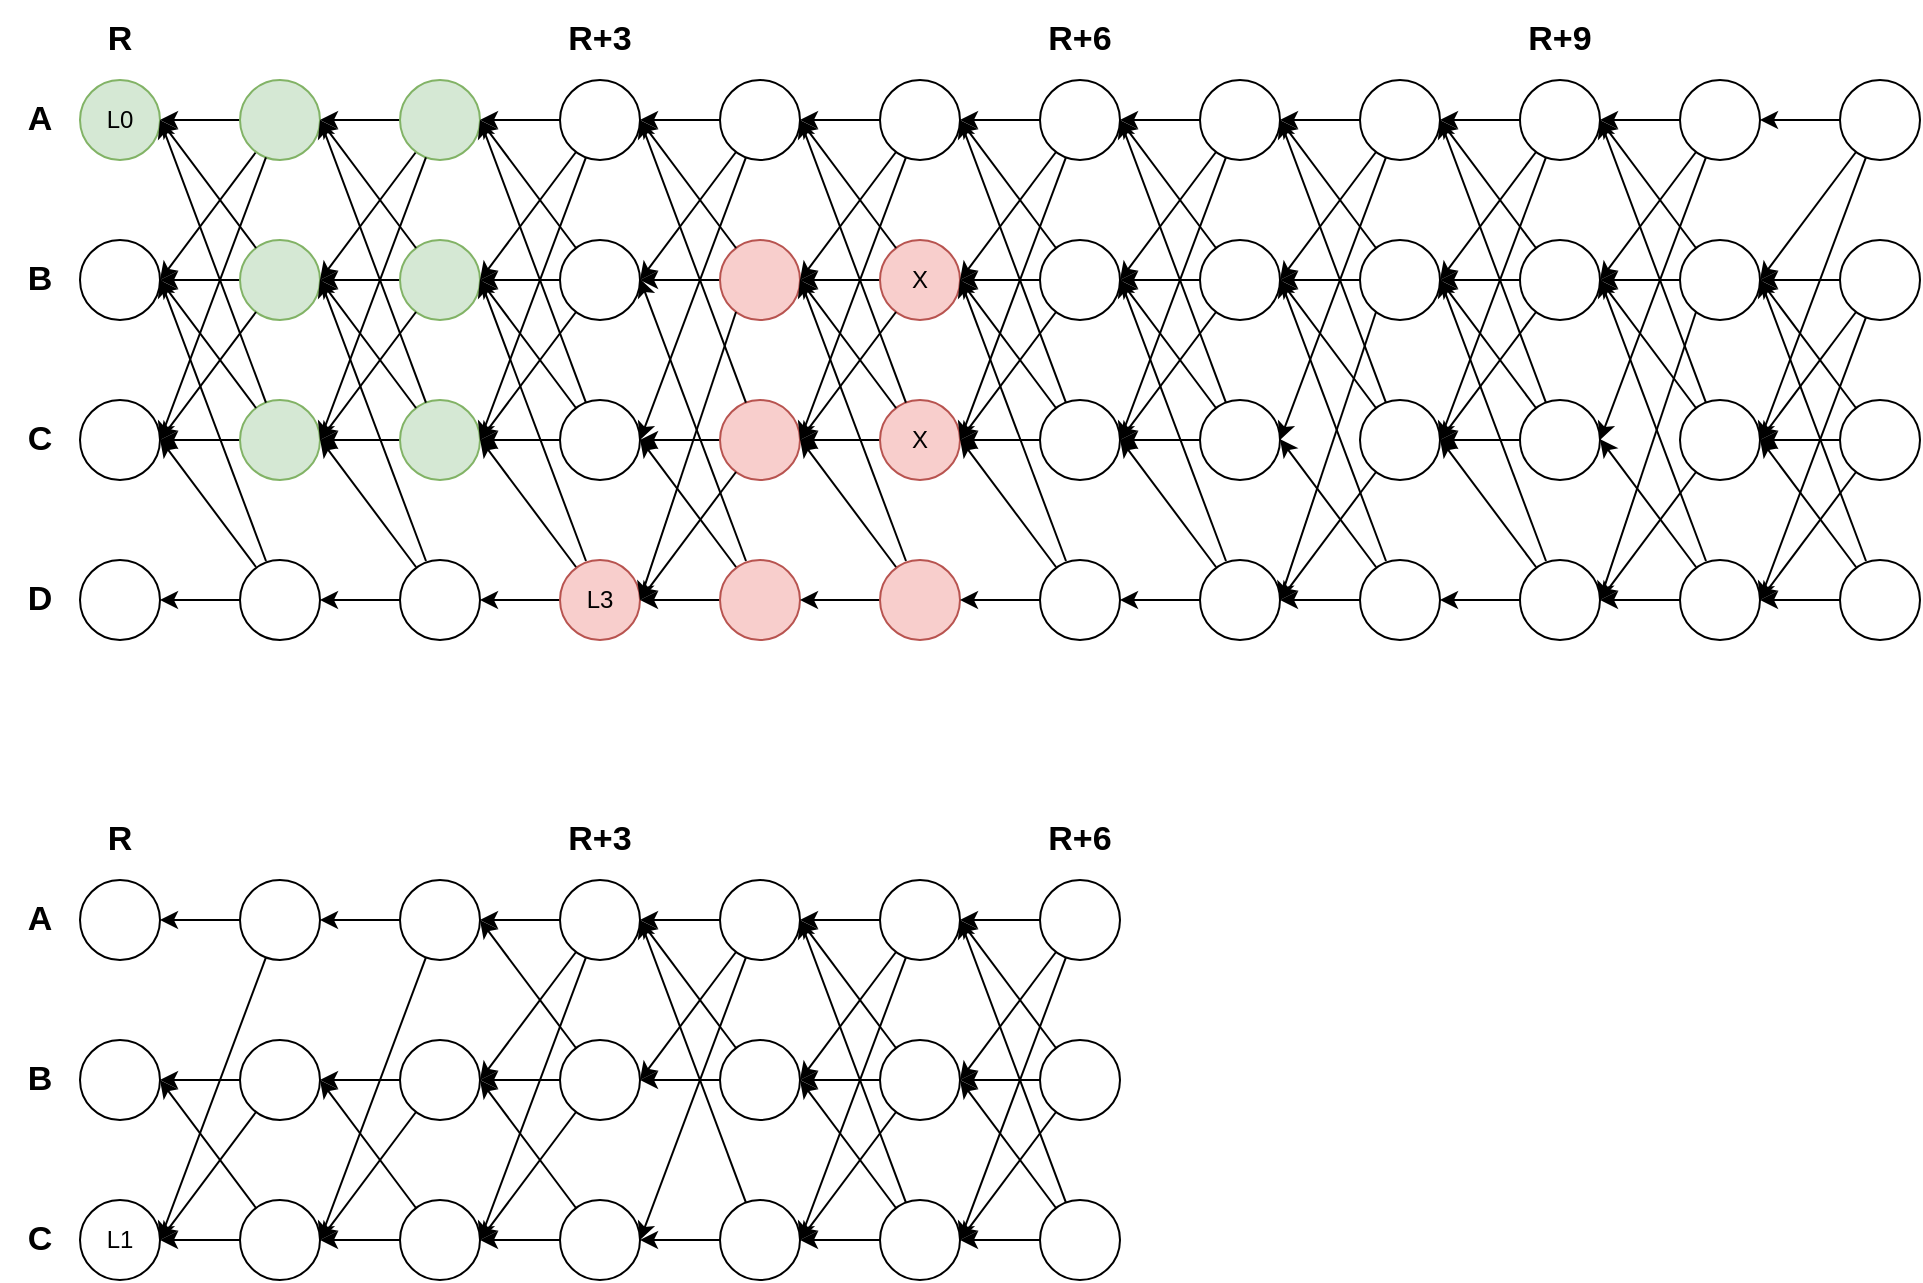 <mxfile version="22.1.0" type="github">
  <diagram id="mJnQ7kA8vcGXTsiUwfmz" name="Page-1">
    <mxGraphModel dx="1434" dy="827" grid="1" gridSize="10" guides="1" tooltips="1" connect="1" arrows="1" fold="1" page="1" pageScale="1" pageWidth="827" pageHeight="1169" math="0" shadow="0">
      <root>
        <mxCell id="0" />
        <mxCell id="1" parent="0" />
        <mxCell id="a0pgNR50lADF92noRS6k-1" value="L0" style="ellipse;whiteSpace=wrap;html=1;aspect=fixed;fillColor=#d5e8d4;strokeColor=#82b366;" parent="1" vertex="1">
          <mxGeometry x="80" y="80" width="40" height="40" as="geometry" />
        </mxCell>
        <mxCell id="a0pgNR50lADF92noRS6k-2" value="&lt;b&gt;&lt;font style=&quot;font-size: 17px;&quot;&gt;A&lt;/font&gt;&lt;/b&gt;" style="text;html=1;align=center;verticalAlign=middle;whiteSpace=wrap;rounded=0;" parent="1" vertex="1">
          <mxGeometry x="40" y="80" width="40" height="40" as="geometry" />
        </mxCell>
        <mxCell id="a0pgNR50lADF92noRS6k-3" value="" style="ellipse;whiteSpace=wrap;html=1;aspect=fixed;" parent="1" vertex="1">
          <mxGeometry x="80" y="160" width="40" height="40" as="geometry" />
        </mxCell>
        <mxCell id="a0pgNR50lADF92noRS6k-4" value="&lt;b&gt;&lt;font style=&quot;font-size: 17px;&quot;&gt;B&lt;/font&gt;&lt;/b&gt;" style="text;html=1;align=center;verticalAlign=middle;whiteSpace=wrap;rounded=0;" parent="1" vertex="1">
          <mxGeometry x="40" y="160" width="40" height="40" as="geometry" />
        </mxCell>
        <mxCell id="a0pgNR50lADF92noRS6k-5" value="" style="ellipse;whiteSpace=wrap;html=1;aspect=fixed;" parent="1" vertex="1">
          <mxGeometry x="80" y="240" width="40" height="40" as="geometry" />
        </mxCell>
        <mxCell id="a0pgNR50lADF92noRS6k-6" value="&lt;b&gt;&lt;font style=&quot;font-size: 17px;&quot;&gt;C&lt;/font&gt;&lt;/b&gt;" style="text;html=1;align=center;verticalAlign=middle;whiteSpace=wrap;rounded=0;" parent="1" vertex="1">
          <mxGeometry x="40" y="240" width="40" height="40" as="geometry" />
        </mxCell>
        <mxCell id="a0pgNR50lADF92noRS6k-7" value="" style="ellipse;whiteSpace=wrap;html=1;aspect=fixed;" parent="1" vertex="1">
          <mxGeometry x="80" y="320" width="40" height="40" as="geometry" />
        </mxCell>
        <mxCell id="a0pgNR50lADF92noRS6k-8" value="&lt;b&gt;&lt;font style=&quot;font-size: 17px;&quot;&gt;D&lt;/font&gt;&lt;/b&gt;" style="text;html=1;align=center;verticalAlign=middle;whiteSpace=wrap;rounded=0;" parent="1" vertex="1">
          <mxGeometry x="40" y="320" width="40" height="40" as="geometry" />
        </mxCell>
        <mxCell id="a0pgNR50lADF92noRS6k-44" style="edgeStyle=orthogonalEdgeStyle;rounded=0;orthogonalLoop=1;jettySize=auto;html=1;entryX=1;entryY=0.5;entryDx=0;entryDy=0;" parent="1" source="a0pgNR50lADF92noRS6k-13" target="a0pgNR50lADF92noRS6k-1" edge="1">
          <mxGeometry relative="1" as="geometry" />
        </mxCell>
        <mxCell id="a0pgNR50lADF92noRS6k-45" style="rounded=0;orthogonalLoop=1;jettySize=auto;html=1;entryX=1;entryY=0.5;entryDx=0;entryDy=0;" parent="1" source="a0pgNR50lADF92noRS6k-13" target="a0pgNR50lADF92noRS6k-3" edge="1">
          <mxGeometry relative="1" as="geometry" />
        </mxCell>
        <mxCell id="a0pgNR50lADF92noRS6k-13" value="" style="ellipse;whiteSpace=wrap;html=1;aspect=fixed;fillColor=#d5e8d4;strokeColor=#82b366;" parent="1" vertex="1">
          <mxGeometry x="160" y="80" width="40" height="40" as="geometry" />
        </mxCell>
        <mxCell id="a0pgNR50lADF92noRS6k-245" style="edgeStyle=orthogonalEdgeStyle;rounded=0;orthogonalLoop=1;jettySize=auto;html=1;entryX=1;entryY=0.5;entryDx=0;entryDy=0;" parent="1" source="a0pgNR50lADF92noRS6k-14" target="a0pgNR50lADF92noRS6k-3" edge="1">
          <mxGeometry relative="1" as="geometry" />
        </mxCell>
        <mxCell id="a0pgNR50lADF92noRS6k-14" value="" style="ellipse;whiteSpace=wrap;html=1;aspect=fixed;fillColor=#d5e8d4;strokeColor=#82b366;" parent="1" vertex="1">
          <mxGeometry x="160" y="160" width="40" height="40" as="geometry" />
        </mxCell>
        <mxCell id="a0pgNR50lADF92noRS6k-246" style="edgeStyle=orthogonalEdgeStyle;rounded=0;orthogonalLoop=1;jettySize=auto;html=1;entryX=1;entryY=0.5;entryDx=0;entryDy=0;" parent="1" source="a0pgNR50lADF92noRS6k-15" target="a0pgNR50lADF92noRS6k-5" edge="1">
          <mxGeometry relative="1" as="geometry" />
        </mxCell>
        <mxCell id="a0pgNR50lADF92noRS6k-15" value="" style="ellipse;whiteSpace=wrap;html=1;aspect=fixed;fillColor=#d5e8d4;strokeColor=#82b366;" parent="1" vertex="1">
          <mxGeometry x="160" y="240" width="40" height="40" as="geometry" />
        </mxCell>
        <mxCell id="a0pgNR50lADF92noRS6k-244" style="edgeStyle=orthogonalEdgeStyle;rounded=0;orthogonalLoop=1;jettySize=auto;html=1;" parent="1" source="a0pgNR50lADF92noRS6k-16" edge="1">
          <mxGeometry relative="1" as="geometry">
            <mxPoint x="120" y="340" as="targetPoint" />
          </mxGeometry>
        </mxCell>
        <mxCell id="a0pgNR50lADF92noRS6k-16" value="" style="ellipse;whiteSpace=wrap;html=1;aspect=fixed;" parent="1" vertex="1">
          <mxGeometry x="160" y="320" width="40" height="40" as="geometry" />
        </mxCell>
        <mxCell id="a0pgNR50lADF92noRS6k-41" value="&lt;b&gt;&lt;font style=&quot;font-size: 17px;&quot;&gt;R&lt;/font&gt;&lt;/b&gt;" style="text;html=1;strokeColor=none;fillColor=none;align=center;verticalAlign=middle;whiteSpace=wrap;rounded=0;" parent="1" vertex="1">
          <mxGeometry x="80" y="40" width="40" height="40" as="geometry" />
        </mxCell>
        <mxCell id="a0pgNR50lADF92noRS6k-42" value="&lt;b&gt;&lt;font style=&quot;font-size: 17px;&quot;&gt;R+3&lt;/font&gt;&lt;/b&gt;" style="text;html=1;strokeColor=none;fillColor=none;align=center;verticalAlign=middle;whiteSpace=wrap;rounded=0;" parent="1" vertex="1">
          <mxGeometry x="320" y="40" width="40" height="40" as="geometry" />
        </mxCell>
        <mxCell id="a0pgNR50lADF92noRS6k-43" value="&lt;b&gt;&lt;font style=&quot;font-size: 17px;&quot;&gt;R+6&lt;/font&gt;&lt;/b&gt;" style="text;html=1;strokeColor=none;fillColor=none;align=center;verticalAlign=middle;whiteSpace=wrap;rounded=0;" parent="1" vertex="1">
          <mxGeometry x="560" y="40" width="40" height="40" as="geometry" />
        </mxCell>
        <mxCell id="a0pgNR50lADF92noRS6k-46" style="rounded=0;orthogonalLoop=1;jettySize=auto;html=1;entryX=1;entryY=0.5;entryDx=0;entryDy=0;" parent="1" source="a0pgNR50lADF92noRS6k-13" target="a0pgNR50lADF92noRS6k-5" edge="1">
          <mxGeometry relative="1" as="geometry">
            <mxPoint x="178" y="126" as="sourcePoint" />
            <mxPoint x="130" y="190" as="targetPoint" />
          </mxGeometry>
        </mxCell>
        <mxCell id="a0pgNR50lADF92noRS6k-68" style="rounded=0;orthogonalLoop=1;jettySize=auto;html=1;entryX=1;entryY=0.5;entryDx=0;entryDy=0;" parent="1" edge="1">
          <mxGeometry relative="1" as="geometry">
            <mxPoint x="168" y="196" as="sourcePoint" />
            <mxPoint x="120" y="260" as="targetPoint" />
          </mxGeometry>
        </mxCell>
        <mxCell id="a0pgNR50lADF92noRS6k-69" style="rounded=0;orthogonalLoop=1;jettySize=auto;html=1;entryX=1;entryY=0.5;entryDx=0;entryDy=0;" parent="1" source="a0pgNR50lADF92noRS6k-14" target="a0pgNR50lADF92noRS6k-1" edge="1">
          <mxGeometry relative="1" as="geometry">
            <mxPoint x="173" y="199" as="sourcePoint" />
            <mxPoint x="120" y="340" as="targetPoint" />
          </mxGeometry>
        </mxCell>
        <mxCell id="a0pgNR50lADF92noRS6k-89" style="rounded=0;orthogonalLoop=1;jettySize=auto;html=1;entryX=1;entryY=0.5;entryDx=0;entryDy=0;" parent="1" source="a0pgNR50lADF92noRS6k-15" target="a0pgNR50lADF92noRS6k-1" edge="1">
          <mxGeometry relative="1" as="geometry">
            <mxPoint x="168" y="276" as="sourcePoint" />
            <mxPoint x="120" y="340" as="targetPoint" />
          </mxGeometry>
        </mxCell>
        <mxCell id="a0pgNR50lADF92noRS6k-90" style="rounded=0;orthogonalLoop=1;jettySize=auto;html=1;entryX=1;entryY=0.5;entryDx=0;entryDy=0;" parent="1" edge="1">
          <mxGeometry relative="1" as="geometry">
            <mxPoint x="168" y="244" as="sourcePoint" />
            <mxPoint x="120" y="180" as="targetPoint" />
          </mxGeometry>
        </mxCell>
        <mxCell id="a0pgNR50lADF92noRS6k-98" style="rounded=0;orthogonalLoop=1;jettySize=auto;html=1;entryX=1;entryY=0.5;entryDx=0;entryDy=0;" parent="1" edge="1">
          <mxGeometry relative="1" as="geometry">
            <mxPoint x="173" y="320.5" as="sourcePoint" />
            <mxPoint x="120" y="179.5" as="targetPoint" />
          </mxGeometry>
        </mxCell>
        <mxCell id="a0pgNR50lADF92noRS6k-99" style="rounded=0;orthogonalLoop=1;jettySize=auto;html=1;entryX=1;entryY=0.5;entryDx=0;entryDy=0;" parent="1" edge="1">
          <mxGeometry relative="1" as="geometry">
            <mxPoint x="168" y="323.5" as="sourcePoint" />
            <mxPoint x="120" y="259.5" as="targetPoint" />
          </mxGeometry>
        </mxCell>
        <mxCell id="a0pgNR50lADF92noRS6k-133" style="rounded=0;orthogonalLoop=1;jettySize=auto;html=1;entryX=1;entryY=0.5;entryDx=0;entryDy=0;" parent="1" source="a0pgNR50lADF92noRS6k-134" edge="1">
          <mxGeometry relative="1" as="geometry">
            <mxPoint x="200" y="180" as="targetPoint" />
          </mxGeometry>
        </mxCell>
        <mxCell id="a0pgNR50lADF92noRS6k-250" style="edgeStyle=orthogonalEdgeStyle;rounded=0;orthogonalLoop=1;jettySize=auto;html=1;entryX=1;entryY=0.5;entryDx=0;entryDy=0;" parent="1" source="a0pgNR50lADF92noRS6k-134" target="a0pgNR50lADF92noRS6k-13" edge="1">
          <mxGeometry relative="1" as="geometry" />
        </mxCell>
        <mxCell id="a0pgNR50lADF92noRS6k-134" value="" style="ellipse;whiteSpace=wrap;html=1;aspect=fixed;fillColor=#d5e8d4;strokeColor=#82b366;" parent="1" vertex="1">
          <mxGeometry x="240" y="80" width="40" height="40" as="geometry" />
        </mxCell>
        <mxCell id="a0pgNR50lADF92noRS6k-249" style="edgeStyle=orthogonalEdgeStyle;rounded=0;orthogonalLoop=1;jettySize=auto;html=1;entryX=1;entryY=0.5;entryDx=0;entryDy=0;" parent="1" source="a0pgNR50lADF92noRS6k-135" target="a0pgNR50lADF92noRS6k-14" edge="1">
          <mxGeometry relative="1" as="geometry" />
        </mxCell>
        <mxCell id="a0pgNR50lADF92noRS6k-135" value="" style="ellipse;whiteSpace=wrap;html=1;aspect=fixed;fillColor=#d5e8d4;strokeColor=#82b366;" parent="1" vertex="1">
          <mxGeometry x="240" y="160" width="40" height="40" as="geometry" />
        </mxCell>
        <mxCell id="a0pgNR50lADF92noRS6k-248" style="edgeStyle=orthogonalEdgeStyle;rounded=0;orthogonalLoop=1;jettySize=auto;html=1;entryX=1;entryY=0.5;entryDx=0;entryDy=0;" parent="1" source="a0pgNR50lADF92noRS6k-136" target="a0pgNR50lADF92noRS6k-15" edge="1">
          <mxGeometry relative="1" as="geometry" />
        </mxCell>
        <mxCell id="a0pgNR50lADF92noRS6k-136" value="" style="ellipse;whiteSpace=wrap;html=1;aspect=fixed;fillColor=#d5e8d4;strokeColor=#82b366;" parent="1" vertex="1">
          <mxGeometry x="240" y="240" width="40" height="40" as="geometry" />
        </mxCell>
        <mxCell id="a0pgNR50lADF92noRS6k-247" style="edgeStyle=orthogonalEdgeStyle;rounded=0;orthogonalLoop=1;jettySize=auto;html=1;entryX=1;entryY=0.5;entryDx=0;entryDy=0;" parent="1" source="a0pgNR50lADF92noRS6k-137" target="a0pgNR50lADF92noRS6k-16" edge="1">
          <mxGeometry relative="1" as="geometry" />
        </mxCell>
        <mxCell id="a0pgNR50lADF92noRS6k-137" value="" style="ellipse;whiteSpace=wrap;html=1;aspect=fixed;" parent="1" vertex="1">
          <mxGeometry x="240" y="320" width="40" height="40" as="geometry" />
        </mxCell>
        <mxCell id="a0pgNR50lADF92noRS6k-138" style="rounded=0;orthogonalLoop=1;jettySize=auto;html=1;entryX=1;entryY=0.5;entryDx=0;entryDy=0;" parent="1" source="a0pgNR50lADF92noRS6k-134" edge="1">
          <mxGeometry relative="1" as="geometry">
            <mxPoint x="258" y="126" as="sourcePoint" />
            <mxPoint x="200" y="260" as="targetPoint" />
          </mxGeometry>
        </mxCell>
        <mxCell id="a0pgNR50lADF92noRS6k-140" style="rounded=0;orthogonalLoop=1;jettySize=auto;html=1;entryX=1;entryY=0.5;entryDx=0;entryDy=0;" parent="1" edge="1">
          <mxGeometry relative="1" as="geometry">
            <mxPoint x="248" y="196" as="sourcePoint" />
            <mxPoint x="200" y="260" as="targetPoint" />
          </mxGeometry>
        </mxCell>
        <mxCell id="a0pgNR50lADF92noRS6k-141" style="rounded=0;orthogonalLoop=1;jettySize=auto;html=1;entryX=1;entryY=0.5;entryDx=0;entryDy=0;" parent="1" source="a0pgNR50lADF92noRS6k-135" edge="1">
          <mxGeometry relative="1" as="geometry">
            <mxPoint x="253" y="199" as="sourcePoint" />
            <mxPoint x="200" y="100" as="targetPoint" />
          </mxGeometry>
        </mxCell>
        <mxCell id="a0pgNR50lADF92noRS6k-143" style="rounded=0;orthogonalLoop=1;jettySize=auto;html=1;entryX=1;entryY=0.5;entryDx=0;entryDy=0;" parent="1" source="a0pgNR50lADF92noRS6k-136" edge="1">
          <mxGeometry relative="1" as="geometry">
            <mxPoint x="248" y="276" as="sourcePoint" />
            <mxPoint x="200" y="100" as="targetPoint" />
          </mxGeometry>
        </mxCell>
        <mxCell id="a0pgNR50lADF92noRS6k-144" style="rounded=0;orthogonalLoop=1;jettySize=auto;html=1;entryX=1;entryY=0.5;entryDx=0;entryDy=0;" parent="1" edge="1">
          <mxGeometry relative="1" as="geometry">
            <mxPoint x="248" y="244" as="sourcePoint" />
            <mxPoint x="200" y="180" as="targetPoint" />
          </mxGeometry>
        </mxCell>
        <mxCell id="a0pgNR50lADF92noRS6k-146" style="rounded=0;orthogonalLoop=1;jettySize=auto;html=1;entryX=1;entryY=0.5;entryDx=0;entryDy=0;" parent="1" edge="1">
          <mxGeometry relative="1" as="geometry">
            <mxPoint x="253" y="320.5" as="sourcePoint" />
            <mxPoint x="200" y="179.5" as="targetPoint" />
          </mxGeometry>
        </mxCell>
        <mxCell id="a0pgNR50lADF92noRS6k-147" style="rounded=0;orthogonalLoop=1;jettySize=auto;html=1;entryX=1;entryY=0.5;entryDx=0;entryDy=0;" parent="1" edge="1">
          <mxGeometry relative="1" as="geometry">
            <mxPoint x="248" y="323.5" as="sourcePoint" />
            <mxPoint x="200" y="259.5" as="targetPoint" />
          </mxGeometry>
        </mxCell>
        <mxCell id="a0pgNR50lADF92noRS6k-251" style="edgeStyle=orthogonalEdgeStyle;rounded=0;orthogonalLoop=1;jettySize=auto;html=1;entryX=1;entryY=0.5;entryDx=0;entryDy=0;" parent="1" source="a0pgNR50lADF92noRS6k-253" edge="1">
          <mxGeometry relative="1" as="geometry">
            <mxPoint x="280" y="100" as="targetPoint" />
          </mxGeometry>
        </mxCell>
        <mxCell id="a0pgNR50lADF92noRS6k-252" style="rounded=0;orthogonalLoop=1;jettySize=auto;html=1;entryX=1;entryY=0.5;entryDx=0;entryDy=0;" parent="1" source="a0pgNR50lADF92noRS6k-253" edge="1">
          <mxGeometry relative="1" as="geometry">
            <mxPoint x="280" y="180" as="targetPoint" />
          </mxGeometry>
        </mxCell>
        <mxCell id="a0pgNR50lADF92noRS6k-253" value="" style="ellipse;whiteSpace=wrap;html=1;aspect=fixed;" parent="1" vertex="1">
          <mxGeometry x="320" y="80" width="40" height="40" as="geometry" />
        </mxCell>
        <mxCell id="a0pgNR50lADF92noRS6k-254" style="edgeStyle=orthogonalEdgeStyle;rounded=0;orthogonalLoop=1;jettySize=auto;html=1;entryX=1;entryY=0.5;entryDx=0;entryDy=0;" parent="1" source="a0pgNR50lADF92noRS6k-255" edge="1">
          <mxGeometry relative="1" as="geometry">
            <mxPoint x="280" y="180" as="targetPoint" />
          </mxGeometry>
        </mxCell>
        <mxCell id="a0pgNR50lADF92noRS6k-255" value="" style="ellipse;whiteSpace=wrap;html=1;aspect=fixed;" parent="1" vertex="1">
          <mxGeometry x="320" y="160" width="40" height="40" as="geometry" />
        </mxCell>
        <mxCell id="a0pgNR50lADF92noRS6k-256" style="edgeStyle=orthogonalEdgeStyle;rounded=0;orthogonalLoop=1;jettySize=auto;html=1;entryX=1;entryY=0.5;entryDx=0;entryDy=0;" parent="1" source="a0pgNR50lADF92noRS6k-257" edge="1">
          <mxGeometry relative="1" as="geometry">
            <mxPoint x="280" y="260" as="targetPoint" />
          </mxGeometry>
        </mxCell>
        <mxCell id="a0pgNR50lADF92noRS6k-257" value="" style="ellipse;whiteSpace=wrap;html=1;aspect=fixed;" parent="1" vertex="1">
          <mxGeometry x="320" y="240" width="40" height="40" as="geometry" />
        </mxCell>
        <mxCell id="a0pgNR50lADF92noRS6k-258" style="edgeStyle=orthogonalEdgeStyle;rounded=0;orthogonalLoop=1;jettySize=auto;html=1;" parent="1" source="a0pgNR50lADF92noRS6k-259" edge="1">
          <mxGeometry relative="1" as="geometry">
            <mxPoint x="280" y="340" as="targetPoint" />
          </mxGeometry>
        </mxCell>
        <mxCell id="a0pgNR50lADF92noRS6k-259" value="L3" style="ellipse;whiteSpace=wrap;html=1;aspect=fixed;fillColor=#f8cecc;strokeColor=#b85450;" parent="1" vertex="1">
          <mxGeometry x="320" y="320" width="40" height="40" as="geometry" />
        </mxCell>
        <mxCell id="a0pgNR50lADF92noRS6k-260" style="rounded=0;orthogonalLoop=1;jettySize=auto;html=1;entryX=1;entryY=0.5;entryDx=0;entryDy=0;" parent="1" source="a0pgNR50lADF92noRS6k-253" edge="1">
          <mxGeometry relative="1" as="geometry">
            <mxPoint x="338" y="126" as="sourcePoint" />
            <mxPoint x="280" y="260" as="targetPoint" />
          </mxGeometry>
        </mxCell>
        <mxCell id="a0pgNR50lADF92noRS6k-261" style="rounded=0;orthogonalLoop=1;jettySize=auto;html=1;entryX=1;entryY=0.5;entryDx=0;entryDy=0;" parent="1" edge="1">
          <mxGeometry relative="1" as="geometry">
            <mxPoint x="328" y="196" as="sourcePoint" />
            <mxPoint x="280" y="260" as="targetPoint" />
          </mxGeometry>
        </mxCell>
        <mxCell id="a0pgNR50lADF92noRS6k-262" style="rounded=0;orthogonalLoop=1;jettySize=auto;html=1;entryX=1;entryY=0.5;entryDx=0;entryDy=0;" parent="1" source="a0pgNR50lADF92noRS6k-255" edge="1">
          <mxGeometry relative="1" as="geometry">
            <mxPoint x="333" y="199" as="sourcePoint" />
            <mxPoint x="280" y="100" as="targetPoint" />
          </mxGeometry>
        </mxCell>
        <mxCell id="a0pgNR50lADF92noRS6k-263" style="rounded=0;orthogonalLoop=1;jettySize=auto;html=1;entryX=1;entryY=0.5;entryDx=0;entryDy=0;" parent="1" source="a0pgNR50lADF92noRS6k-257" edge="1">
          <mxGeometry relative="1" as="geometry">
            <mxPoint x="328" y="276" as="sourcePoint" />
            <mxPoint x="280" y="100" as="targetPoint" />
          </mxGeometry>
        </mxCell>
        <mxCell id="a0pgNR50lADF92noRS6k-264" style="rounded=0;orthogonalLoop=1;jettySize=auto;html=1;entryX=1;entryY=0.5;entryDx=0;entryDy=0;" parent="1" edge="1">
          <mxGeometry relative="1" as="geometry">
            <mxPoint x="328" y="244" as="sourcePoint" />
            <mxPoint x="280" y="180" as="targetPoint" />
          </mxGeometry>
        </mxCell>
        <mxCell id="a0pgNR50lADF92noRS6k-265" style="rounded=0;orthogonalLoop=1;jettySize=auto;html=1;entryX=1;entryY=0.5;entryDx=0;entryDy=0;" parent="1" edge="1">
          <mxGeometry relative="1" as="geometry">
            <mxPoint x="333" y="320.5" as="sourcePoint" />
            <mxPoint x="280" y="179.5" as="targetPoint" />
          </mxGeometry>
        </mxCell>
        <mxCell id="a0pgNR50lADF92noRS6k-266" style="rounded=0;orthogonalLoop=1;jettySize=auto;html=1;entryX=1;entryY=0.5;entryDx=0;entryDy=0;" parent="1" edge="1">
          <mxGeometry relative="1" as="geometry">
            <mxPoint x="328" y="323.5" as="sourcePoint" />
            <mxPoint x="280" y="259.5" as="targetPoint" />
          </mxGeometry>
        </mxCell>
        <mxCell id="a0pgNR50lADF92noRS6k-267" style="rounded=0;orthogonalLoop=1;jettySize=auto;html=1;entryX=1;entryY=0.5;entryDx=0;entryDy=0;" parent="1" source="a0pgNR50lADF92noRS6k-269" edge="1">
          <mxGeometry relative="1" as="geometry">
            <mxPoint x="360" y="180" as="targetPoint" />
          </mxGeometry>
        </mxCell>
        <mxCell id="a0pgNR50lADF92noRS6k-268" style="edgeStyle=orthogonalEdgeStyle;rounded=0;orthogonalLoop=1;jettySize=auto;html=1;entryX=1;entryY=0.5;entryDx=0;entryDy=0;" parent="1" source="a0pgNR50lADF92noRS6k-269" target="a0pgNR50lADF92noRS6k-253" edge="1">
          <mxGeometry relative="1" as="geometry" />
        </mxCell>
        <mxCell id="a0pgNR50lADF92noRS6k-269" value="" style="ellipse;whiteSpace=wrap;html=1;aspect=fixed;" parent="1" vertex="1">
          <mxGeometry x="400" y="80" width="40" height="40" as="geometry" />
        </mxCell>
        <mxCell id="a0pgNR50lADF92noRS6k-270" style="edgeStyle=orthogonalEdgeStyle;rounded=0;orthogonalLoop=1;jettySize=auto;html=1;entryX=1;entryY=0.5;entryDx=0;entryDy=0;" parent="1" source="a0pgNR50lADF92noRS6k-271" target="a0pgNR50lADF92noRS6k-255" edge="1">
          <mxGeometry relative="1" as="geometry" />
        </mxCell>
        <mxCell id="a0pgNR50lADF92noRS6k-271" value="" style="ellipse;whiteSpace=wrap;html=1;aspect=fixed;fillColor=#f8cecc;strokeColor=#b85450;" parent="1" vertex="1">
          <mxGeometry x="400" y="160" width="40" height="40" as="geometry" />
        </mxCell>
        <mxCell id="a0pgNR50lADF92noRS6k-272" style="edgeStyle=orthogonalEdgeStyle;rounded=0;orthogonalLoop=1;jettySize=auto;html=1;entryX=1;entryY=0.5;entryDx=0;entryDy=0;" parent="1" source="a0pgNR50lADF92noRS6k-273" target="a0pgNR50lADF92noRS6k-257" edge="1">
          <mxGeometry relative="1" as="geometry" />
        </mxCell>
        <mxCell id="a0pgNR50lADF92noRS6k-273" value="" style="ellipse;whiteSpace=wrap;html=1;aspect=fixed;fillColor=#f8cecc;strokeColor=#b85450;" parent="1" vertex="1">
          <mxGeometry x="400" y="240" width="40" height="40" as="geometry" />
        </mxCell>
        <mxCell id="a0pgNR50lADF92noRS6k-274" style="edgeStyle=orthogonalEdgeStyle;rounded=0;orthogonalLoop=1;jettySize=auto;html=1;entryX=1;entryY=0.5;entryDx=0;entryDy=0;" parent="1" source="a0pgNR50lADF92noRS6k-275" target="a0pgNR50lADF92noRS6k-259" edge="1">
          <mxGeometry relative="1" as="geometry" />
        </mxCell>
        <mxCell id="a0pgNR50lADF92noRS6k-275" value="" style="ellipse;whiteSpace=wrap;html=1;aspect=fixed;fillColor=#f8cecc;strokeColor=#b85450;" parent="1" vertex="1">
          <mxGeometry x="400" y="320" width="40" height="40" as="geometry" />
        </mxCell>
        <mxCell id="a0pgNR50lADF92noRS6k-276" style="rounded=0;orthogonalLoop=1;jettySize=auto;html=1;entryX=1;entryY=0.5;entryDx=0;entryDy=0;" parent="1" source="a0pgNR50lADF92noRS6k-269" edge="1">
          <mxGeometry relative="1" as="geometry">
            <mxPoint x="418" y="126" as="sourcePoint" />
            <mxPoint x="360" y="260" as="targetPoint" />
          </mxGeometry>
        </mxCell>
        <mxCell id="a0pgNR50lADF92noRS6k-277" style="rounded=0;orthogonalLoop=1;jettySize=auto;html=1;entryX=1;entryY=0.5;entryDx=0;entryDy=0;" parent="1" target="a0pgNR50lADF92noRS6k-259" edge="1">
          <mxGeometry relative="1" as="geometry">
            <mxPoint x="408" y="196" as="sourcePoint" />
            <mxPoint x="360" y="260" as="targetPoint" />
          </mxGeometry>
        </mxCell>
        <mxCell id="a0pgNR50lADF92noRS6k-278" style="rounded=0;orthogonalLoop=1;jettySize=auto;html=1;entryX=1;entryY=0.5;entryDx=0;entryDy=0;" parent="1" source="a0pgNR50lADF92noRS6k-271" edge="1">
          <mxGeometry relative="1" as="geometry">
            <mxPoint x="413" y="199" as="sourcePoint" />
            <mxPoint x="360" y="100" as="targetPoint" />
          </mxGeometry>
        </mxCell>
        <mxCell id="a0pgNR50lADF92noRS6k-279" style="rounded=0;orthogonalLoop=1;jettySize=auto;html=1;entryX=1;entryY=0.5;entryDx=0;entryDy=0;" parent="1" source="a0pgNR50lADF92noRS6k-273" edge="1">
          <mxGeometry relative="1" as="geometry">
            <mxPoint x="408" y="276" as="sourcePoint" />
            <mxPoint x="360" y="100" as="targetPoint" />
          </mxGeometry>
        </mxCell>
        <mxCell id="a0pgNR50lADF92noRS6k-280" style="rounded=0;orthogonalLoop=1;jettySize=auto;html=1;entryX=1;entryY=0.5;entryDx=0;entryDy=0;" parent="1" source="a0pgNR50lADF92noRS6k-273" target="a0pgNR50lADF92noRS6k-259" edge="1">
          <mxGeometry relative="1" as="geometry">
            <mxPoint x="408" y="244" as="sourcePoint" />
            <mxPoint x="360" y="180" as="targetPoint" />
          </mxGeometry>
        </mxCell>
        <mxCell id="a0pgNR50lADF92noRS6k-281" style="rounded=0;orthogonalLoop=1;jettySize=auto;html=1;entryX=1;entryY=0.5;entryDx=0;entryDy=0;" parent="1" edge="1">
          <mxGeometry relative="1" as="geometry">
            <mxPoint x="413" y="320.5" as="sourcePoint" />
            <mxPoint x="360" y="179.5" as="targetPoint" />
          </mxGeometry>
        </mxCell>
        <mxCell id="a0pgNR50lADF92noRS6k-282" style="rounded=0;orthogonalLoop=1;jettySize=auto;html=1;entryX=1;entryY=0.5;entryDx=0;entryDy=0;" parent="1" edge="1">
          <mxGeometry relative="1" as="geometry">
            <mxPoint x="408" y="323.5" as="sourcePoint" />
            <mxPoint x="360" y="259.5" as="targetPoint" />
          </mxGeometry>
        </mxCell>
        <mxCell id="a0pgNR50lADF92noRS6k-283" style="edgeStyle=orthogonalEdgeStyle;rounded=0;orthogonalLoop=1;jettySize=auto;html=1;entryX=1;entryY=0.5;entryDx=0;entryDy=0;" parent="1" source="a0pgNR50lADF92noRS6k-285" edge="1">
          <mxGeometry relative="1" as="geometry">
            <mxPoint x="440" y="100" as="targetPoint" />
          </mxGeometry>
        </mxCell>
        <mxCell id="a0pgNR50lADF92noRS6k-284" style="rounded=0;orthogonalLoop=1;jettySize=auto;html=1;entryX=1;entryY=0.5;entryDx=0;entryDy=0;" parent="1" source="a0pgNR50lADF92noRS6k-285" edge="1">
          <mxGeometry relative="1" as="geometry">
            <mxPoint x="440" y="180" as="targetPoint" />
          </mxGeometry>
        </mxCell>
        <mxCell id="a0pgNR50lADF92noRS6k-285" value="" style="ellipse;whiteSpace=wrap;html=1;aspect=fixed;" parent="1" vertex="1">
          <mxGeometry x="480" y="80" width="40" height="40" as="geometry" />
        </mxCell>
        <mxCell id="a0pgNR50lADF92noRS6k-286" style="edgeStyle=orthogonalEdgeStyle;rounded=0;orthogonalLoop=1;jettySize=auto;html=1;entryX=1;entryY=0.5;entryDx=0;entryDy=0;" parent="1" source="a0pgNR50lADF92noRS6k-287" edge="1">
          <mxGeometry relative="1" as="geometry">
            <mxPoint x="440" y="180" as="targetPoint" />
          </mxGeometry>
        </mxCell>
        <mxCell id="a0pgNR50lADF92noRS6k-287" value="X" style="ellipse;whiteSpace=wrap;html=1;aspect=fixed;fillColor=#f8cecc;strokeColor=#b85450;" parent="1" vertex="1">
          <mxGeometry x="480" y="160" width="40" height="40" as="geometry" />
        </mxCell>
        <mxCell id="a0pgNR50lADF92noRS6k-288" style="edgeStyle=orthogonalEdgeStyle;rounded=0;orthogonalLoop=1;jettySize=auto;html=1;entryX=1;entryY=0.5;entryDx=0;entryDy=0;" parent="1" source="a0pgNR50lADF92noRS6k-289" edge="1">
          <mxGeometry relative="1" as="geometry">
            <mxPoint x="440" y="260" as="targetPoint" />
          </mxGeometry>
        </mxCell>
        <mxCell id="a0pgNR50lADF92noRS6k-289" value="X" style="ellipse;whiteSpace=wrap;html=1;aspect=fixed;fillColor=#f8cecc;strokeColor=#b85450;" parent="1" vertex="1">
          <mxGeometry x="480" y="240" width="40" height="40" as="geometry" />
        </mxCell>
        <mxCell id="a0pgNR50lADF92noRS6k-290" style="edgeStyle=orthogonalEdgeStyle;rounded=0;orthogonalLoop=1;jettySize=auto;html=1;" parent="1" source="a0pgNR50lADF92noRS6k-291" edge="1">
          <mxGeometry relative="1" as="geometry">
            <mxPoint x="440" y="340" as="targetPoint" />
          </mxGeometry>
        </mxCell>
        <mxCell id="a0pgNR50lADF92noRS6k-291" value="" style="ellipse;whiteSpace=wrap;html=1;aspect=fixed;fillColor=#f8cecc;strokeColor=#b85450;" parent="1" vertex="1">
          <mxGeometry x="480" y="320" width="40" height="40" as="geometry" />
        </mxCell>
        <mxCell id="a0pgNR50lADF92noRS6k-292" style="rounded=0;orthogonalLoop=1;jettySize=auto;html=1;entryX=1;entryY=0.5;entryDx=0;entryDy=0;" parent="1" source="a0pgNR50lADF92noRS6k-285" edge="1">
          <mxGeometry relative="1" as="geometry">
            <mxPoint x="498" y="126" as="sourcePoint" />
            <mxPoint x="440" y="260" as="targetPoint" />
          </mxGeometry>
        </mxCell>
        <mxCell id="a0pgNR50lADF92noRS6k-293" style="rounded=0;orthogonalLoop=1;jettySize=auto;html=1;entryX=1;entryY=0.5;entryDx=0;entryDy=0;" parent="1" edge="1">
          <mxGeometry relative="1" as="geometry">
            <mxPoint x="488" y="196" as="sourcePoint" />
            <mxPoint x="440" y="260" as="targetPoint" />
          </mxGeometry>
        </mxCell>
        <mxCell id="a0pgNR50lADF92noRS6k-294" style="rounded=0;orthogonalLoop=1;jettySize=auto;html=1;entryX=1;entryY=0.5;entryDx=0;entryDy=0;" parent="1" source="a0pgNR50lADF92noRS6k-287" edge="1">
          <mxGeometry relative="1" as="geometry">
            <mxPoint x="493" y="199" as="sourcePoint" />
            <mxPoint x="440" y="100" as="targetPoint" />
          </mxGeometry>
        </mxCell>
        <mxCell id="a0pgNR50lADF92noRS6k-295" style="rounded=0;orthogonalLoop=1;jettySize=auto;html=1;entryX=1;entryY=0.5;entryDx=0;entryDy=0;" parent="1" source="a0pgNR50lADF92noRS6k-289" edge="1">
          <mxGeometry relative="1" as="geometry">
            <mxPoint x="488" y="276" as="sourcePoint" />
            <mxPoint x="440" y="100" as="targetPoint" />
          </mxGeometry>
        </mxCell>
        <mxCell id="a0pgNR50lADF92noRS6k-296" style="rounded=0;orthogonalLoop=1;jettySize=auto;html=1;entryX=1;entryY=0.5;entryDx=0;entryDy=0;" parent="1" edge="1">
          <mxGeometry relative="1" as="geometry">
            <mxPoint x="488" y="244" as="sourcePoint" />
            <mxPoint x="440" y="180" as="targetPoint" />
          </mxGeometry>
        </mxCell>
        <mxCell id="a0pgNR50lADF92noRS6k-297" style="rounded=0;orthogonalLoop=1;jettySize=auto;html=1;entryX=1;entryY=0.5;entryDx=0;entryDy=0;" parent="1" edge="1">
          <mxGeometry relative="1" as="geometry">
            <mxPoint x="493" y="320.5" as="sourcePoint" />
            <mxPoint x="440" y="179.5" as="targetPoint" />
          </mxGeometry>
        </mxCell>
        <mxCell id="a0pgNR50lADF92noRS6k-298" style="rounded=0;orthogonalLoop=1;jettySize=auto;html=1;entryX=1;entryY=0.5;entryDx=0;entryDy=0;" parent="1" edge="1">
          <mxGeometry relative="1" as="geometry">
            <mxPoint x="488" y="323.5" as="sourcePoint" />
            <mxPoint x="440" y="259.5" as="targetPoint" />
          </mxGeometry>
        </mxCell>
        <mxCell id="a0pgNR50lADF92noRS6k-299" style="rounded=0;orthogonalLoop=1;jettySize=auto;html=1;entryX=1;entryY=0.5;entryDx=0;entryDy=0;" parent="1" source="a0pgNR50lADF92noRS6k-301" edge="1">
          <mxGeometry relative="1" as="geometry">
            <mxPoint x="520" y="180" as="targetPoint" />
          </mxGeometry>
        </mxCell>
        <mxCell id="a0pgNR50lADF92noRS6k-300" style="edgeStyle=orthogonalEdgeStyle;rounded=0;orthogonalLoop=1;jettySize=auto;html=1;entryX=1;entryY=0.5;entryDx=0;entryDy=0;" parent="1" source="a0pgNR50lADF92noRS6k-301" target="a0pgNR50lADF92noRS6k-285" edge="1">
          <mxGeometry relative="1" as="geometry" />
        </mxCell>
        <mxCell id="a0pgNR50lADF92noRS6k-301" value="" style="ellipse;whiteSpace=wrap;html=1;aspect=fixed;" parent="1" vertex="1">
          <mxGeometry x="560" y="80" width="40" height="40" as="geometry" />
        </mxCell>
        <mxCell id="a0pgNR50lADF92noRS6k-302" style="edgeStyle=orthogonalEdgeStyle;rounded=0;orthogonalLoop=1;jettySize=auto;html=1;entryX=1;entryY=0.5;entryDx=0;entryDy=0;" parent="1" source="a0pgNR50lADF92noRS6k-303" target="a0pgNR50lADF92noRS6k-287" edge="1">
          <mxGeometry relative="1" as="geometry" />
        </mxCell>
        <mxCell id="a0pgNR50lADF92noRS6k-303" value="" style="ellipse;whiteSpace=wrap;html=1;aspect=fixed;" parent="1" vertex="1">
          <mxGeometry x="560" y="160" width="40" height="40" as="geometry" />
        </mxCell>
        <mxCell id="a0pgNR50lADF92noRS6k-304" style="edgeStyle=orthogonalEdgeStyle;rounded=0;orthogonalLoop=1;jettySize=auto;html=1;entryX=1;entryY=0.5;entryDx=0;entryDy=0;" parent="1" source="a0pgNR50lADF92noRS6k-305" target="a0pgNR50lADF92noRS6k-289" edge="1">
          <mxGeometry relative="1" as="geometry" />
        </mxCell>
        <mxCell id="a0pgNR50lADF92noRS6k-305" value="" style="ellipse;whiteSpace=wrap;html=1;aspect=fixed;" parent="1" vertex="1">
          <mxGeometry x="560" y="240" width="40" height="40" as="geometry" />
        </mxCell>
        <mxCell id="a0pgNR50lADF92noRS6k-306" style="edgeStyle=orthogonalEdgeStyle;rounded=0;orthogonalLoop=1;jettySize=auto;html=1;entryX=1;entryY=0.5;entryDx=0;entryDy=0;" parent="1" source="a0pgNR50lADF92noRS6k-307" target="a0pgNR50lADF92noRS6k-291" edge="1">
          <mxGeometry relative="1" as="geometry" />
        </mxCell>
        <mxCell id="a0pgNR50lADF92noRS6k-307" value="" style="ellipse;whiteSpace=wrap;html=1;aspect=fixed;" parent="1" vertex="1">
          <mxGeometry x="560" y="320" width="40" height="40" as="geometry" />
        </mxCell>
        <mxCell id="a0pgNR50lADF92noRS6k-308" style="rounded=0;orthogonalLoop=1;jettySize=auto;html=1;entryX=1;entryY=0.5;entryDx=0;entryDy=0;" parent="1" source="a0pgNR50lADF92noRS6k-301" edge="1">
          <mxGeometry relative="1" as="geometry">
            <mxPoint x="578" y="126" as="sourcePoint" />
            <mxPoint x="520" y="260" as="targetPoint" />
          </mxGeometry>
        </mxCell>
        <mxCell id="a0pgNR50lADF92noRS6k-309" style="rounded=0;orthogonalLoop=1;jettySize=auto;html=1;entryX=1;entryY=0.5;entryDx=0;entryDy=0;" parent="1" edge="1">
          <mxGeometry relative="1" as="geometry">
            <mxPoint x="568" y="196" as="sourcePoint" />
            <mxPoint x="520" y="260" as="targetPoint" />
          </mxGeometry>
        </mxCell>
        <mxCell id="a0pgNR50lADF92noRS6k-310" style="rounded=0;orthogonalLoop=1;jettySize=auto;html=1;entryX=1;entryY=0.5;entryDx=0;entryDy=0;" parent="1" source="a0pgNR50lADF92noRS6k-303" edge="1">
          <mxGeometry relative="1" as="geometry">
            <mxPoint x="573" y="199" as="sourcePoint" />
            <mxPoint x="520" y="100" as="targetPoint" />
          </mxGeometry>
        </mxCell>
        <mxCell id="a0pgNR50lADF92noRS6k-311" style="rounded=0;orthogonalLoop=1;jettySize=auto;html=1;entryX=1;entryY=0.5;entryDx=0;entryDy=0;" parent="1" source="a0pgNR50lADF92noRS6k-305" edge="1">
          <mxGeometry relative="1" as="geometry">
            <mxPoint x="568" y="276" as="sourcePoint" />
            <mxPoint x="520" y="100" as="targetPoint" />
          </mxGeometry>
        </mxCell>
        <mxCell id="a0pgNR50lADF92noRS6k-312" style="rounded=0;orthogonalLoop=1;jettySize=auto;html=1;entryX=1;entryY=0.5;entryDx=0;entryDy=0;" parent="1" edge="1">
          <mxGeometry relative="1" as="geometry">
            <mxPoint x="568" y="244" as="sourcePoint" />
            <mxPoint x="520" y="180" as="targetPoint" />
          </mxGeometry>
        </mxCell>
        <mxCell id="a0pgNR50lADF92noRS6k-313" style="rounded=0;orthogonalLoop=1;jettySize=auto;html=1;entryX=1;entryY=0.5;entryDx=0;entryDy=0;" parent="1" edge="1">
          <mxGeometry relative="1" as="geometry">
            <mxPoint x="573" y="320.5" as="sourcePoint" />
            <mxPoint x="520" y="179.5" as="targetPoint" />
          </mxGeometry>
        </mxCell>
        <mxCell id="a0pgNR50lADF92noRS6k-314" style="rounded=0;orthogonalLoop=1;jettySize=auto;html=1;entryX=1;entryY=0.5;entryDx=0;entryDy=0;" parent="1" edge="1">
          <mxGeometry relative="1" as="geometry">
            <mxPoint x="568" y="323.5" as="sourcePoint" />
            <mxPoint x="520" y="259.5" as="targetPoint" />
          </mxGeometry>
        </mxCell>
        <mxCell id="a0pgNR50lADF92noRS6k-315" style="edgeStyle=orthogonalEdgeStyle;rounded=0;orthogonalLoop=1;jettySize=auto;html=1;entryX=1;entryY=0.5;entryDx=0;entryDy=0;" parent="1" source="a0pgNR50lADF92noRS6k-317" edge="1">
          <mxGeometry relative="1" as="geometry">
            <mxPoint x="600" y="100" as="targetPoint" />
          </mxGeometry>
        </mxCell>
        <mxCell id="a0pgNR50lADF92noRS6k-316" style="rounded=0;orthogonalLoop=1;jettySize=auto;html=1;entryX=1;entryY=0.5;entryDx=0;entryDy=0;" parent="1" source="a0pgNR50lADF92noRS6k-317" edge="1">
          <mxGeometry relative="1" as="geometry">
            <mxPoint x="600" y="180" as="targetPoint" />
          </mxGeometry>
        </mxCell>
        <mxCell id="a0pgNR50lADF92noRS6k-317" value="" style="ellipse;whiteSpace=wrap;html=1;aspect=fixed;" parent="1" vertex="1">
          <mxGeometry x="640" y="80" width="40" height="40" as="geometry" />
        </mxCell>
        <mxCell id="a0pgNR50lADF92noRS6k-318" style="edgeStyle=orthogonalEdgeStyle;rounded=0;orthogonalLoop=1;jettySize=auto;html=1;entryX=1;entryY=0.5;entryDx=0;entryDy=0;" parent="1" source="a0pgNR50lADF92noRS6k-319" edge="1">
          <mxGeometry relative="1" as="geometry">
            <mxPoint x="600" y="180" as="targetPoint" />
          </mxGeometry>
        </mxCell>
        <mxCell id="a0pgNR50lADF92noRS6k-319" value="" style="ellipse;whiteSpace=wrap;html=1;aspect=fixed;" parent="1" vertex="1">
          <mxGeometry x="640" y="160" width="40" height="40" as="geometry" />
        </mxCell>
        <mxCell id="a0pgNR50lADF92noRS6k-320" style="edgeStyle=orthogonalEdgeStyle;rounded=0;orthogonalLoop=1;jettySize=auto;html=1;entryX=1;entryY=0.5;entryDx=0;entryDy=0;" parent="1" source="a0pgNR50lADF92noRS6k-321" edge="1">
          <mxGeometry relative="1" as="geometry">
            <mxPoint x="600" y="260" as="targetPoint" />
          </mxGeometry>
        </mxCell>
        <mxCell id="a0pgNR50lADF92noRS6k-321" value="" style="ellipse;whiteSpace=wrap;html=1;aspect=fixed;" parent="1" vertex="1">
          <mxGeometry x="640" y="240" width="40" height="40" as="geometry" />
        </mxCell>
        <mxCell id="a0pgNR50lADF92noRS6k-322" style="edgeStyle=orthogonalEdgeStyle;rounded=0;orthogonalLoop=1;jettySize=auto;html=1;" parent="1" source="a0pgNR50lADF92noRS6k-323" edge="1">
          <mxGeometry relative="1" as="geometry">
            <mxPoint x="600" y="340" as="targetPoint" />
          </mxGeometry>
        </mxCell>
        <mxCell id="a0pgNR50lADF92noRS6k-323" value="" style="ellipse;whiteSpace=wrap;html=1;aspect=fixed;" parent="1" vertex="1">
          <mxGeometry x="640" y="320" width="40" height="40" as="geometry" />
        </mxCell>
        <mxCell id="a0pgNR50lADF92noRS6k-324" style="rounded=0;orthogonalLoop=1;jettySize=auto;html=1;entryX=1;entryY=0.5;entryDx=0;entryDy=0;" parent="1" source="a0pgNR50lADF92noRS6k-317" edge="1">
          <mxGeometry relative="1" as="geometry">
            <mxPoint x="658" y="126" as="sourcePoint" />
            <mxPoint x="600" y="260" as="targetPoint" />
          </mxGeometry>
        </mxCell>
        <mxCell id="a0pgNR50lADF92noRS6k-325" style="rounded=0;orthogonalLoop=1;jettySize=auto;html=1;entryX=1;entryY=0.5;entryDx=0;entryDy=0;" parent="1" edge="1">
          <mxGeometry relative="1" as="geometry">
            <mxPoint x="648" y="196" as="sourcePoint" />
            <mxPoint x="600" y="260" as="targetPoint" />
          </mxGeometry>
        </mxCell>
        <mxCell id="a0pgNR50lADF92noRS6k-326" style="rounded=0;orthogonalLoop=1;jettySize=auto;html=1;entryX=1;entryY=0.5;entryDx=0;entryDy=0;" parent="1" source="a0pgNR50lADF92noRS6k-319" edge="1">
          <mxGeometry relative="1" as="geometry">
            <mxPoint x="653" y="199" as="sourcePoint" />
            <mxPoint x="600" y="100" as="targetPoint" />
          </mxGeometry>
        </mxCell>
        <mxCell id="a0pgNR50lADF92noRS6k-327" style="rounded=0;orthogonalLoop=1;jettySize=auto;html=1;entryX=1;entryY=0.5;entryDx=0;entryDy=0;" parent="1" source="a0pgNR50lADF92noRS6k-321" edge="1">
          <mxGeometry relative="1" as="geometry">
            <mxPoint x="648" y="276" as="sourcePoint" />
            <mxPoint x="600" y="100" as="targetPoint" />
          </mxGeometry>
        </mxCell>
        <mxCell id="a0pgNR50lADF92noRS6k-328" style="rounded=0;orthogonalLoop=1;jettySize=auto;html=1;entryX=1;entryY=0.5;entryDx=0;entryDy=0;" parent="1" edge="1">
          <mxGeometry relative="1" as="geometry">
            <mxPoint x="648" y="244" as="sourcePoint" />
            <mxPoint x="600" y="180" as="targetPoint" />
          </mxGeometry>
        </mxCell>
        <mxCell id="a0pgNR50lADF92noRS6k-329" style="rounded=0;orthogonalLoop=1;jettySize=auto;html=1;entryX=1;entryY=0.5;entryDx=0;entryDy=0;" parent="1" edge="1">
          <mxGeometry relative="1" as="geometry">
            <mxPoint x="653" y="320.5" as="sourcePoint" />
            <mxPoint x="600" y="179.5" as="targetPoint" />
          </mxGeometry>
        </mxCell>
        <mxCell id="a0pgNR50lADF92noRS6k-330" style="rounded=0;orthogonalLoop=1;jettySize=auto;html=1;entryX=1;entryY=0.5;entryDx=0;entryDy=0;" parent="1" edge="1">
          <mxGeometry relative="1" as="geometry">
            <mxPoint x="648" y="323.5" as="sourcePoint" />
            <mxPoint x="600" y="259.5" as="targetPoint" />
          </mxGeometry>
        </mxCell>
        <mxCell id="a0pgNR50lADF92noRS6k-331" style="rounded=0;orthogonalLoop=1;jettySize=auto;html=1;entryX=1;entryY=0.5;entryDx=0;entryDy=0;" parent="1" source="a0pgNR50lADF92noRS6k-333" edge="1">
          <mxGeometry relative="1" as="geometry">
            <mxPoint x="680" y="180" as="targetPoint" />
          </mxGeometry>
        </mxCell>
        <mxCell id="a0pgNR50lADF92noRS6k-332" style="edgeStyle=orthogonalEdgeStyle;rounded=0;orthogonalLoop=1;jettySize=auto;html=1;entryX=1;entryY=0.5;entryDx=0;entryDy=0;" parent="1" source="a0pgNR50lADF92noRS6k-333" target="a0pgNR50lADF92noRS6k-317" edge="1">
          <mxGeometry relative="1" as="geometry" />
        </mxCell>
        <mxCell id="a0pgNR50lADF92noRS6k-333" value="" style="ellipse;whiteSpace=wrap;html=1;aspect=fixed;" parent="1" vertex="1">
          <mxGeometry x="720" y="80" width="40" height="40" as="geometry" />
        </mxCell>
        <mxCell id="a0pgNR50lADF92noRS6k-334" style="edgeStyle=orthogonalEdgeStyle;rounded=0;orthogonalLoop=1;jettySize=auto;html=1;entryX=1;entryY=0.5;entryDx=0;entryDy=0;" parent="1" source="a0pgNR50lADF92noRS6k-335" target="a0pgNR50lADF92noRS6k-319" edge="1">
          <mxGeometry relative="1" as="geometry" />
        </mxCell>
        <mxCell id="a0pgNR50lADF92noRS6k-335" value="" style="ellipse;whiteSpace=wrap;html=1;aspect=fixed;" parent="1" vertex="1">
          <mxGeometry x="720" y="160" width="40" height="40" as="geometry" />
        </mxCell>
        <mxCell id="a0pgNR50lADF92noRS6k-336" style="rounded=0;orthogonalLoop=1;jettySize=auto;html=1;entryX=1;entryY=0.5;entryDx=0;entryDy=0;" parent="1" source="a0pgNR50lADF92noRS6k-337" target="a0pgNR50lADF92noRS6k-323" edge="1">
          <mxGeometry relative="1" as="geometry" />
        </mxCell>
        <mxCell id="a0pgNR50lADF92noRS6k-337" value="" style="ellipse;whiteSpace=wrap;html=1;aspect=fixed;" parent="1" vertex="1">
          <mxGeometry x="720" y="240" width="40" height="40" as="geometry" />
        </mxCell>
        <mxCell id="a0pgNR50lADF92noRS6k-338" style="edgeStyle=orthogonalEdgeStyle;rounded=0;orthogonalLoop=1;jettySize=auto;html=1;entryX=1;entryY=0.5;entryDx=0;entryDy=0;" parent="1" source="a0pgNR50lADF92noRS6k-339" target="a0pgNR50lADF92noRS6k-323" edge="1">
          <mxGeometry relative="1" as="geometry" />
        </mxCell>
        <mxCell id="a0pgNR50lADF92noRS6k-339" value="" style="ellipse;whiteSpace=wrap;html=1;aspect=fixed;" parent="1" vertex="1">
          <mxGeometry x="720" y="320" width="40" height="40" as="geometry" />
        </mxCell>
        <mxCell id="a0pgNR50lADF92noRS6k-340" style="rounded=0;orthogonalLoop=1;jettySize=auto;html=1;entryX=1;entryY=0.5;entryDx=0;entryDy=0;" parent="1" source="a0pgNR50lADF92noRS6k-333" edge="1">
          <mxGeometry relative="1" as="geometry">
            <mxPoint x="738" y="126" as="sourcePoint" />
            <mxPoint x="680" y="260" as="targetPoint" />
          </mxGeometry>
        </mxCell>
        <mxCell id="a0pgNR50lADF92noRS6k-341" style="rounded=0;orthogonalLoop=1;jettySize=auto;html=1;entryX=1;entryY=0.5;entryDx=0;entryDy=0;" parent="1" target="a0pgNR50lADF92noRS6k-323" edge="1">
          <mxGeometry relative="1" as="geometry">
            <mxPoint x="728" y="196" as="sourcePoint" />
            <mxPoint x="680" y="260" as="targetPoint" />
          </mxGeometry>
        </mxCell>
        <mxCell id="a0pgNR50lADF92noRS6k-342" style="rounded=0;orthogonalLoop=1;jettySize=auto;html=1;entryX=1;entryY=0.5;entryDx=0;entryDy=0;" parent="1" source="a0pgNR50lADF92noRS6k-335" edge="1">
          <mxGeometry relative="1" as="geometry">
            <mxPoint x="733" y="199" as="sourcePoint" />
            <mxPoint x="680" y="100" as="targetPoint" />
          </mxGeometry>
        </mxCell>
        <mxCell id="a0pgNR50lADF92noRS6k-343" style="rounded=0;orthogonalLoop=1;jettySize=auto;html=1;entryX=1;entryY=0.5;entryDx=0;entryDy=0;" parent="1" source="a0pgNR50lADF92noRS6k-337" edge="1">
          <mxGeometry relative="1" as="geometry">
            <mxPoint x="728" y="276" as="sourcePoint" />
            <mxPoint x="680" y="100" as="targetPoint" />
          </mxGeometry>
        </mxCell>
        <mxCell id="a0pgNR50lADF92noRS6k-344" style="rounded=0;orthogonalLoop=1;jettySize=auto;html=1;entryX=1;entryY=0.5;entryDx=0;entryDy=0;" parent="1" edge="1">
          <mxGeometry relative="1" as="geometry">
            <mxPoint x="728" y="244" as="sourcePoint" />
            <mxPoint x="680" y="180" as="targetPoint" />
          </mxGeometry>
        </mxCell>
        <mxCell id="a0pgNR50lADF92noRS6k-345" style="rounded=0;orthogonalLoop=1;jettySize=auto;html=1;entryX=1;entryY=0.5;entryDx=0;entryDy=0;" parent="1" edge="1">
          <mxGeometry relative="1" as="geometry">
            <mxPoint x="733" y="320.5" as="sourcePoint" />
            <mxPoint x="680" y="179.5" as="targetPoint" />
          </mxGeometry>
        </mxCell>
        <mxCell id="a0pgNR50lADF92noRS6k-346" style="rounded=0;orthogonalLoop=1;jettySize=auto;html=1;entryX=1;entryY=0.5;entryDx=0;entryDy=0;" parent="1" edge="1">
          <mxGeometry relative="1" as="geometry">
            <mxPoint x="728" y="323.5" as="sourcePoint" />
            <mxPoint x="680" y="259.5" as="targetPoint" />
          </mxGeometry>
        </mxCell>
        <mxCell id="a0pgNR50lADF92noRS6k-347" style="rounded=0;orthogonalLoop=1;jettySize=auto;html=1;entryX=1;entryY=0.5;entryDx=0;entryDy=0;" parent="1" source="a0pgNR50lADF92noRS6k-349" edge="1">
          <mxGeometry relative="1" as="geometry">
            <mxPoint x="760" y="180" as="targetPoint" />
          </mxGeometry>
        </mxCell>
        <mxCell id="a0pgNR50lADF92noRS6k-348" style="edgeStyle=orthogonalEdgeStyle;rounded=0;orthogonalLoop=1;jettySize=auto;html=1;entryX=1;entryY=0.5;entryDx=0;entryDy=0;" parent="1" source="a0pgNR50lADF92noRS6k-349" edge="1">
          <mxGeometry relative="1" as="geometry">
            <mxPoint x="760" y="100" as="targetPoint" />
          </mxGeometry>
        </mxCell>
        <mxCell id="a0pgNR50lADF92noRS6k-349" value="" style="ellipse;whiteSpace=wrap;html=1;aspect=fixed;" parent="1" vertex="1">
          <mxGeometry x="800" y="80" width="40" height="40" as="geometry" />
        </mxCell>
        <mxCell id="a0pgNR50lADF92noRS6k-350" style="edgeStyle=orthogonalEdgeStyle;rounded=0;orthogonalLoop=1;jettySize=auto;html=1;entryX=1;entryY=0.5;entryDx=0;entryDy=0;" parent="1" source="a0pgNR50lADF92noRS6k-351" edge="1">
          <mxGeometry relative="1" as="geometry">
            <mxPoint x="760" y="180" as="targetPoint" />
          </mxGeometry>
        </mxCell>
        <mxCell id="a0pgNR50lADF92noRS6k-351" value="" style="ellipse;whiteSpace=wrap;html=1;aspect=fixed;" parent="1" vertex="1">
          <mxGeometry x="800" y="160" width="40" height="40" as="geometry" />
        </mxCell>
        <mxCell id="a0pgNR50lADF92noRS6k-352" style="edgeStyle=orthogonalEdgeStyle;rounded=0;orthogonalLoop=1;jettySize=auto;html=1;entryX=1;entryY=0.5;entryDx=0;entryDy=0;" parent="1" source="a0pgNR50lADF92noRS6k-353" edge="1">
          <mxGeometry relative="1" as="geometry">
            <mxPoint x="760" y="260" as="targetPoint" />
          </mxGeometry>
        </mxCell>
        <mxCell id="a0pgNR50lADF92noRS6k-353" value="" style="ellipse;whiteSpace=wrap;html=1;aspect=fixed;" parent="1" vertex="1">
          <mxGeometry x="800" y="240" width="40" height="40" as="geometry" />
        </mxCell>
        <mxCell id="a0pgNR50lADF92noRS6k-354" style="edgeStyle=orthogonalEdgeStyle;rounded=0;orthogonalLoop=1;jettySize=auto;html=1;entryX=1;entryY=0.5;entryDx=0;entryDy=0;" parent="1" source="a0pgNR50lADF92noRS6k-355" edge="1">
          <mxGeometry relative="1" as="geometry">
            <mxPoint x="760" y="340" as="targetPoint" />
          </mxGeometry>
        </mxCell>
        <mxCell id="a0pgNR50lADF92noRS6k-355" value="" style="ellipse;whiteSpace=wrap;html=1;aspect=fixed;" parent="1" vertex="1">
          <mxGeometry x="800" y="320" width="40" height="40" as="geometry" />
        </mxCell>
        <mxCell id="a0pgNR50lADF92noRS6k-356" style="rounded=0;orthogonalLoop=1;jettySize=auto;html=1;entryX=1;entryY=0.5;entryDx=0;entryDy=0;" parent="1" source="a0pgNR50lADF92noRS6k-349" edge="1">
          <mxGeometry relative="1" as="geometry">
            <mxPoint x="818" y="126" as="sourcePoint" />
            <mxPoint x="760" y="260" as="targetPoint" />
          </mxGeometry>
        </mxCell>
        <mxCell id="a0pgNR50lADF92noRS6k-357" style="rounded=0;orthogonalLoop=1;jettySize=auto;html=1;entryX=1;entryY=0.5;entryDx=0;entryDy=0;" parent="1" edge="1">
          <mxGeometry relative="1" as="geometry">
            <mxPoint x="808" y="196" as="sourcePoint" />
            <mxPoint x="760" y="260" as="targetPoint" />
          </mxGeometry>
        </mxCell>
        <mxCell id="a0pgNR50lADF92noRS6k-358" style="rounded=0;orthogonalLoop=1;jettySize=auto;html=1;entryX=1;entryY=0.5;entryDx=0;entryDy=0;" parent="1" source="a0pgNR50lADF92noRS6k-351" edge="1">
          <mxGeometry relative="1" as="geometry">
            <mxPoint x="813" y="199" as="sourcePoint" />
            <mxPoint x="760" y="100" as="targetPoint" />
          </mxGeometry>
        </mxCell>
        <mxCell id="a0pgNR50lADF92noRS6k-359" style="rounded=0;orthogonalLoop=1;jettySize=auto;html=1;entryX=1;entryY=0.5;entryDx=0;entryDy=0;" parent="1" source="a0pgNR50lADF92noRS6k-353" edge="1">
          <mxGeometry relative="1" as="geometry">
            <mxPoint x="808" y="276" as="sourcePoint" />
            <mxPoint x="760" y="100" as="targetPoint" />
          </mxGeometry>
        </mxCell>
        <mxCell id="a0pgNR50lADF92noRS6k-360" style="rounded=0;orthogonalLoop=1;jettySize=auto;html=1;entryX=1;entryY=0.5;entryDx=0;entryDy=0;" parent="1" edge="1">
          <mxGeometry relative="1" as="geometry">
            <mxPoint x="808" y="244" as="sourcePoint" />
            <mxPoint x="760" y="180" as="targetPoint" />
          </mxGeometry>
        </mxCell>
        <mxCell id="a0pgNR50lADF92noRS6k-361" style="rounded=0;orthogonalLoop=1;jettySize=auto;html=1;entryX=1;entryY=0.5;entryDx=0;entryDy=0;" parent="1" edge="1">
          <mxGeometry relative="1" as="geometry">
            <mxPoint x="813" y="320.5" as="sourcePoint" />
            <mxPoint x="760" y="179.5" as="targetPoint" />
          </mxGeometry>
        </mxCell>
        <mxCell id="a0pgNR50lADF92noRS6k-362" style="rounded=0;orthogonalLoop=1;jettySize=auto;html=1;entryX=1;entryY=0.5;entryDx=0;entryDy=0;" parent="1" edge="1">
          <mxGeometry relative="1" as="geometry">
            <mxPoint x="808" y="323.5" as="sourcePoint" />
            <mxPoint x="760" y="259.5" as="targetPoint" />
          </mxGeometry>
        </mxCell>
        <mxCell id="a0pgNR50lADF92noRS6k-363" value="&lt;b&gt;&lt;font style=&quot;font-size: 17px;&quot;&gt;R+9&lt;/font&gt;&lt;/b&gt;" style="text;html=1;strokeColor=none;fillColor=none;align=center;verticalAlign=middle;whiteSpace=wrap;rounded=0;" parent="1" vertex="1">
          <mxGeometry x="800" y="40" width="40" height="40" as="geometry" />
        </mxCell>
        <mxCell id="a0pgNR50lADF92noRS6k-364" style="rounded=0;orthogonalLoop=1;jettySize=auto;html=1;entryX=1;entryY=0.5;entryDx=0;entryDy=0;" parent="1" source="a0pgNR50lADF92noRS6k-366" edge="1">
          <mxGeometry relative="1" as="geometry">
            <mxPoint x="840" y="180" as="targetPoint" />
          </mxGeometry>
        </mxCell>
        <mxCell id="a0pgNR50lADF92noRS6k-365" style="edgeStyle=orthogonalEdgeStyle;rounded=0;orthogonalLoop=1;jettySize=auto;html=1;entryX=1;entryY=0.5;entryDx=0;entryDy=0;" parent="1" source="a0pgNR50lADF92noRS6k-366" edge="1">
          <mxGeometry relative="1" as="geometry">
            <mxPoint x="840" y="100" as="targetPoint" />
          </mxGeometry>
        </mxCell>
        <mxCell id="a0pgNR50lADF92noRS6k-366" value="" style="ellipse;whiteSpace=wrap;html=1;aspect=fixed;" parent="1" vertex="1">
          <mxGeometry x="880" y="80" width="40" height="40" as="geometry" />
        </mxCell>
        <mxCell id="a0pgNR50lADF92noRS6k-367" style="edgeStyle=orthogonalEdgeStyle;rounded=0;orthogonalLoop=1;jettySize=auto;html=1;entryX=1;entryY=0.5;entryDx=0;entryDy=0;" parent="1" source="a0pgNR50lADF92noRS6k-368" edge="1">
          <mxGeometry relative="1" as="geometry">
            <mxPoint x="840" y="180" as="targetPoint" />
          </mxGeometry>
        </mxCell>
        <mxCell id="a0pgNR50lADF92noRS6k-368" value="" style="ellipse;whiteSpace=wrap;html=1;aspect=fixed;" parent="1" vertex="1">
          <mxGeometry x="880" y="160" width="40" height="40" as="geometry" />
        </mxCell>
        <mxCell id="a0pgNR50lADF92noRS6k-369" style="rounded=0;orthogonalLoop=1;jettySize=auto;html=1;entryX=1;entryY=0.5;entryDx=0;entryDy=0;" parent="1" source="a0pgNR50lADF92noRS6k-370" edge="1">
          <mxGeometry relative="1" as="geometry">
            <mxPoint x="840" y="340" as="targetPoint" />
          </mxGeometry>
        </mxCell>
        <mxCell id="a0pgNR50lADF92noRS6k-370" value="" style="ellipse;whiteSpace=wrap;html=1;aspect=fixed;" parent="1" vertex="1">
          <mxGeometry x="880" y="240" width="40" height="40" as="geometry" />
        </mxCell>
        <mxCell id="a0pgNR50lADF92noRS6k-371" style="edgeStyle=orthogonalEdgeStyle;rounded=0;orthogonalLoop=1;jettySize=auto;html=1;entryX=1;entryY=0.5;entryDx=0;entryDy=0;" parent="1" source="a0pgNR50lADF92noRS6k-372" edge="1">
          <mxGeometry relative="1" as="geometry">
            <mxPoint x="840" y="340" as="targetPoint" />
          </mxGeometry>
        </mxCell>
        <mxCell id="a0pgNR50lADF92noRS6k-372" value="" style="ellipse;whiteSpace=wrap;html=1;aspect=fixed;" parent="1" vertex="1">
          <mxGeometry x="880" y="320" width="40" height="40" as="geometry" />
        </mxCell>
        <mxCell id="a0pgNR50lADF92noRS6k-373" style="rounded=0;orthogonalLoop=1;jettySize=auto;html=1;entryX=1;entryY=0.5;entryDx=0;entryDy=0;" parent="1" source="a0pgNR50lADF92noRS6k-366" edge="1">
          <mxGeometry relative="1" as="geometry">
            <mxPoint x="898" y="126" as="sourcePoint" />
            <mxPoint x="840" y="260" as="targetPoint" />
          </mxGeometry>
        </mxCell>
        <mxCell id="a0pgNR50lADF92noRS6k-374" style="rounded=0;orthogonalLoop=1;jettySize=auto;html=1;entryX=1;entryY=0.5;entryDx=0;entryDy=0;" parent="1" edge="1">
          <mxGeometry relative="1" as="geometry">
            <mxPoint x="888" y="196" as="sourcePoint" />
            <mxPoint x="840" y="340" as="targetPoint" />
          </mxGeometry>
        </mxCell>
        <mxCell id="a0pgNR50lADF92noRS6k-375" style="rounded=0;orthogonalLoop=1;jettySize=auto;html=1;entryX=1;entryY=0.5;entryDx=0;entryDy=0;" parent="1" source="a0pgNR50lADF92noRS6k-368" edge="1">
          <mxGeometry relative="1" as="geometry">
            <mxPoint x="893" y="199" as="sourcePoint" />
            <mxPoint x="840" y="100" as="targetPoint" />
          </mxGeometry>
        </mxCell>
        <mxCell id="a0pgNR50lADF92noRS6k-376" style="rounded=0;orthogonalLoop=1;jettySize=auto;html=1;entryX=1;entryY=0.5;entryDx=0;entryDy=0;" parent="1" source="a0pgNR50lADF92noRS6k-370" edge="1">
          <mxGeometry relative="1" as="geometry">
            <mxPoint x="888" y="276" as="sourcePoint" />
            <mxPoint x="840" y="100" as="targetPoint" />
          </mxGeometry>
        </mxCell>
        <mxCell id="a0pgNR50lADF92noRS6k-377" style="rounded=0;orthogonalLoop=1;jettySize=auto;html=1;entryX=1;entryY=0.5;entryDx=0;entryDy=0;" parent="1" edge="1">
          <mxGeometry relative="1" as="geometry">
            <mxPoint x="888" y="244" as="sourcePoint" />
            <mxPoint x="840" y="180" as="targetPoint" />
          </mxGeometry>
        </mxCell>
        <mxCell id="a0pgNR50lADF92noRS6k-378" style="rounded=0;orthogonalLoop=1;jettySize=auto;html=1;entryX=1;entryY=0.5;entryDx=0;entryDy=0;" parent="1" edge="1">
          <mxGeometry relative="1" as="geometry">
            <mxPoint x="893" y="320.5" as="sourcePoint" />
            <mxPoint x="840" y="179.5" as="targetPoint" />
          </mxGeometry>
        </mxCell>
        <mxCell id="a0pgNR50lADF92noRS6k-379" style="rounded=0;orthogonalLoop=1;jettySize=auto;html=1;entryX=1;entryY=0.5;entryDx=0;entryDy=0;" parent="1" edge="1">
          <mxGeometry relative="1" as="geometry">
            <mxPoint x="888" y="323.5" as="sourcePoint" />
            <mxPoint x="840" y="259.5" as="targetPoint" />
          </mxGeometry>
        </mxCell>
        <mxCell id="a0pgNR50lADF92noRS6k-380" style="rounded=0;orthogonalLoop=1;jettySize=auto;html=1;entryX=1;entryY=0.5;entryDx=0;entryDy=0;" parent="1" source="a0pgNR50lADF92noRS6k-382" edge="1">
          <mxGeometry relative="1" as="geometry">
            <mxPoint x="920" y="180" as="targetPoint" />
          </mxGeometry>
        </mxCell>
        <mxCell id="a0pgNR50lADF92noRS6k-381" style="edgeStyle=orthogonalEdgeStyle;rounded=0;orthogonalLoop=1;jettySize=auto;html=1;entryX=1;entryY=0.5;entryDx=0;entryDy=0;" parent="1" source="a0pgNR50lADF92noRS6k-382" edge="1">
          <mxGeometry relative="1" as="geometry">
            <mxPoint x="920" y="100" as="targetPoint" />
          </mxGeometry>
        </mxCell>
        <mxCell id="a0pgNR50lADF92noRS6k-382" value="" style="ellipse;whiteSpace=wrap;html=1;aspect=fixed;" parent="1" vertex="1">
          <mxGeometry x="960" y="80" width="40" height="40" as="geometry" />
        </mxCell>
        <mxCell id="a0pgNR50lADF92noRS6k-383" style="edgeStyle=orthogonalEdgeStyle;rounded=0;orthogonalLoop=1;jettySize=auto;html=1;entryX=1;entryY=0.5;entryDx=0;entryDy=0;" parent="1" source="a0pgNR50lADF92noRS6k-384" edge="1">
          <mxGeometry relative="1" as="geometry">
            <mxPoint x="920" y="180" as="targetPoint" />
          </mxGeometry>
        </mxCell>
        <mxCell id="a0pgNR50lADF92noRS6k-384" value="" style="ellipse;whiteSpace=wrap;html=1;aspect=fixed;" parent="1" vertex="1">
          <mxGeometry x="960" y="160" width="40" height="40" as="geometry" />
        </mxCell>
        <mxCell id="a0pgNR50lADF92noRS6k-385" style="edgeStyle=orthogonalEdgeStyle;rounded=0;orthogonalLoop=1;jettySize=auto;html=1;entryX=1;entryY=0.5;entryDx=0;entryDy=0;" parent="1" source="a0pgNR50lADF92noRS6k-386" edge="1">
          <mxGeometry relative="1" as="geometry">
            <mxPoint x="920" y="260" as="targetPoint" />
          </mxGeometry>
        </mxCell>
        <mxCell id="a0pgNR50lADF92noRS6k-386" value="" style="ellipse;whiteSpace=wrap;html=1;aspect=fixed;" parent="1" vertex="1">
          <mxGeometry x="960" y="240" width="40" height="40" as="geometry" />
        </mxCell>
        <mxCell id="a0pgNR50lADF92noRS6k-387" style="edgeStyle=orthogonalEdgeStyle;rounded=0;orthogonalLoop=1;jettySize=auto;html=1;entryX=1;entryY=0.5;entryDx=0;entryDy=0;" parent="1" source="a0pgNR50lADF92noRS6k-388" edge="1">
          <mxGeometry relative="1" as="geometry">
            <mxPoint x="920" y="340" as="targetPoint" />
          </mxGeometry>
        </mxCell>
        <mxCell id="a0pgNR50lADF92noRS6k-388" value="" style="ellipse;whiteSpace=wrap;html=1;aspect=fixed;" parent="1" vertex="1">
          <mxGeometry x="960" y="320" width="40" height="40" as="geometry" />
        </mxCell>
        <mxCell id="a0pgNR50lADF92noRS6k-389" style="rounded=0;orthogonalLoop=1;jettySize=auto;html=1;entryX=1;entryY=0.5;entryDx=0;entryDy=0;" parent="1" source="a0pgNR50lADF92noRS6k-382" edge="1">
          <mxGeometry relative="1" as="geometry">
            <mxPoint x="978" y="126" as="sourcePoint" />
            <mxPoint x="920" y="260" as="targetPoint" />
          </mxGeometry>
        </mxCell>
        <mxCell id="a0pgNR50lADF92noRS6k-390" style="rounded=0;orthogonalLoop=1;jettySize=auto;html=1;entryX=1;entryY=0.5;entryDx=0;entryDy=0;" parent="1" edge="1">
          <mxGeometry relative="1" as="geometry">
            <mxPoint x="968" y="196" as="sourcePoint" />
            <mxPoint x="920" y="260" as="targetPoint" />
          </mxGeometry>
        </mxCell>
        <mxCell id="a0pgNR50lADF92noRS6k-391" style="rounded=0;orthogonalLoop=1;jettySize=auto;html=1;entryX=1;entryY=0.5;entryDx=0;entryDy=0;" parent="1" source="a0pgNR50lADF92noRS6k-384" target="a0pgNR50lADF92noRS6k-372" edge="1">
          <mxGeometry relative="1" as="geometry">
            <mxPoint x="973" y="199" as="sourcePoint" />
            <mxPoint x="920" y="100" as="targetPoint" />
          </mxGeometry>
        </mxCell>
        <mxCell id="a0pgNR50lADF92noRS6k-392" style="rounded=0;orthogonalLoop=1;jettySize=auto;html=1;entryX=1;entryY=0.5;entryDx=0;entryDy=0;" parent="1" source="a0pgNR50lADF92noRS6k-386" target="a0pgNR50lADF92noRS6k-372" edge="1">
          <mxGeometry relative="1" as="geometry">
            <mxPoint x="968" y="276" as="sourcePoint" />
            <mxPoint x="920" y="100" as="targetPoint" />
          </mxGeometry>
        </mxCell>
        <mxCell id="a0pgNR50lADF92noRS6k-393" style="rounded=0;orthogonalLoop=1;jettySize=auto;html=1;entryX=1;entryY=0.5;entryDx=0;entryDy=0;" parent="1" edge="1">
          <mxGeometry relative="1" as="geometry">
            <mxPoint x="968" y="244" as="sourcePoint" />
            <mxPoint x="920" y="180" as="targetPoint" />
          </mxGeometry>
        </mxCell>
        <mxCell id="a0pgNR50lADF92noRS6k-394" style="rounded=0;orthogonalLoop=1;jettySize=auto;html=1;entryX=1;entryY=0.5;entryDx=0;entryDy=0;" parent="1" edge="1">
          <mxGeometry relative="1" as="geometry">
            <mxPoint x="973" y="320.5" as="sourcePoint" />
            <mxPoint x="920" y="179.5" as="targetPoint" />
          </mxGeometry>
        </mxCell>
        <mxCell id="a0pgNR50lADF92noRS6k-395" style="rounded=0;orthogonalLoop=1;jettySize=auto;html=1;entryX=1;entryY=0.5;entryDx=0;entryDy=0;" parent="1" edge="1">
          <mxGeometry relative="1" as="geometry">
            <mxPoint x="968" y="323.5" as="sourcePoint" />
            <mxPoint x="920" y="259.5" as="targetPoint" />
          </mxGeometry>
        </mxCell>
        <mxCell id="H_z-7K8JH6JLvcO5d279-1" value="" style="ellipse;whiteSpace=wrap;html=1;aspect=fixed;" parent="1" vertex="1">
          <mxGeometry x="80" y="480" width="40" height="40" as="geometry" />
        </mxCell>
        <mxCell id="H_z-7K8JH6JLvcO5d279-2" value="&lt;b&gt;&lt;font style=&quot;font-size: 17px;&quot;&gt;A&lt;/font&gt;&lt;/b&gt;" style="text;html=1;align=center;verticalAlign=middle;whiteSpace=wrap;rounded=0;" parent="1" vertex="1">
          <mxGeometry x="40" y="480" width="40" height="40" as="geometry" />
        </mxCell>
        <mxCell id="H_z-7K8JH6JLvcO5d279-3" value="" style="ellipse;whiteSpace=wrap;html=1;aspect=fixed;" parent="1" vertex="1">
          <mxGeometry x="80" y="560" width="40" height="40" as="geometry" />
        </mxCell>
        <mxCell id="H_z-7K8JH6JLvcO5d279-4" value="&lt;b&gt;&lt;font style=&quot;font-size: 17px;&quot;&gt;B&lt;/font&gt;&lt;/b&gt;" style="text;html=1;align=center;verticalAlign=middle;whiteSpace=wrap;rounded=0;" parent="1" vertex="1">
          <mxGeometry x="40" y="560" width="40" height="40" as="geometry" />
        </mxCell>
        <mxCell id="H_z-7K8JH6JLvcO5d279-5" value="L1" style="ellipse;whiteSpace=wrap;html=1;aspect=fixed;" parent="1" vertex="1">
          <mxGeometry x="80" y="640" width="40" height="40" as="geometry" />
        </mxCell>
        <mxCell id="H_z-7K8JH6JLvcO5d279-6" value="&lt;b&gt;&lt;font style=&quot;font-size: 17px;&quot;&gt;C&lt;/font&gt;&lt;/b&gt;" style="text;html=1;align=center;verticalAlign=middle;whiteSpace=wrap;rounded=0;" parent="1" vertex="1">
          <mxGeometry x="40" y="640" width="40" height="40" as="geometry" />
        </mxCell>
        <mxCell id="H_z-7K8JH6JLvcO5d279-7" style="edgeStyle=orthogonalEdgeStyle;rounded=0;orthogonalLoop=1;jettySize=auto;html=1;entryX=1;entryY=0.5;entryDx=0;entryDy=0;" parent="1" source="H_z-7K8JH6JLvcO5d279-9" target="H_z-7K8JH6JLvcO5d279-1" edge="1">
          <mxGeometry relative="1" as="geometry" />
        </mxCell>
        <mxCell id="H_z-7K8JH6JLvcO5d279-9" value="" style="ellipse;whiteSpace=wrap;html=1;aspect=fixed;" parent="1" vertex="1">
          <mxGeometry x="160" y="480" width="40" height="40" as="geometry" />
        </mxCell>
        <mxCell id="H_z-7K8JH6JLvcO5d279-10" style="edgeStyle=orthogonalEdgeStyle;rounded=0;orthogonalLoop=1;jettySize=auto;html=1;entryX=1;entryY=0.5;entryDx=0;entryDy=0;" parent="1" source="H_z-7K8JH6JLvcO5d279-11" target="H_z-7K8JH6JLvcO5d279-3" edge="1">
          <mxGeometry relative="1" as="geometry" />
        </mxCell>
        <mxCell id="H_z-7K8JH6JLvcO5d279-11" value="" style="ellipse;whiteSpace=wrap;html=1;aspect=fixed;" parent="1" vertex="1">
          <mxGeometry x="160" y="560" width="40" height="40" as="geometry" />
        </mxCell>
        <mxCell id="H_z-7K8JH6JLvcO5d279-12" style="edgeStyle=orthogonalEdgeStyle;rounded=0;orthogonalLoop=1;jettySize=auto;html=1;entryX=1;entryY=0.5;entryDx=0;entryDy=0;" parent="1" source="H_z-7K8JH6JLvcO5d279-13" target="H_z-7K8JH6JLvcO5d279-5" edge="1">
          <mxGeometry relative="1" as="geometry" />
        </mxCell>
        <mxCell id="H_z-7K8JH6JLvcO5d279-13" value="" style="ellipse;whiteSpace=wrap;html=1;aspect=fixed;" parent="1" vertex="1">
          <mxGeometry x="160" y="640" width="40" height="40" as="geometry" />
        </mxCell>
        <mxCell id="H_z-7K8JH6JLvcO5d279-14" value="&lt;b&gt;&lt;font style=&quot;font-size: 17px;&quot;&gt;R&lt;/font&gt;&lt;/b&gt;" style="text;html=1;strokeColor=none;fillColor=none;align=center;verticalAlign=middle;whiteSpace=wrap;rounded=0;" parent="1" vertex="1">
          <mxGeometry x="80" y="440" width="40" height="40" as="geometry" />
        </mxCell>
        <mxCell id="H_z-7K8JH6JLvcO5d279-15" value="&lt;b&gt;&lt;font style=&quot;font-size: 17px;&quot;&gt;R+3&lt;/font&gt;&lt;/b&gt;" style="text;html=1;strokeColor=none;fillColor=none;align=center;verticalAlign=middle;whiteSpace=wrap;rounded=0;" parent="1" vertex="1">
          <mxGeometry x="320" y="440" width="40" height="40" as="geometry" />
        </mxCell>
        <mxCell id="H_z-7K8JH6JLvcO5d279-16" value="&lt;b&gt;&lt;font style=&quot;font-size: 17px;&quot;&gt;R+6&lt;/font&gt;&lt;/b&gt;" style="text;html=1;strokeColor=none;fillColor=none;align=center;verticalAlign=middle;whiteSpace=wrap;rounded=0;" parent="1" vertex="1">
          <mxGeometry x="560" y="440" width="40" height="40" as="geometry" />
        </mxCell>
        <mxCell id="H_z-7K8JH6JLvcO5d279-17" style="rounded=0;orthogonalLoop=1;jettySize=auto;html=1;entryX=1;entryY=0.5;entryDx=0;entryDy=0;" parent="1" source="H_z-7K8JH6JLvcO5d279-9" target="H_z-7K8JH6JLvcO5d279-5" edge="1">
          <mxGeometry relative="1" as="geometry">
            <mxPoint x="178" y="526" as="sourcePoint" />
            <mxPoint x="130" y="590" as="targetPoint" />
          </mxGeometry>
        </mxCell>
        <mxCell id="H_z-7K8JH6JLvcO5d279-18" style="rounded=0;orthogonalLoop=1;jettySize=auto;html=1;entryX=1;entryY=0.5;entryDx=0;entryDy=0;" parent="1" edge="1">
          <mxGeometry relative="1" as="geometry">
            <mxPoint x="168" y="596" as="sourcePoint" />
            <mxPoint x="120" y="660" as="targetPoint" />
          </mxGeometry>
        </mxCell>
        <mxCell id="H_z-7K8JH6JLvcO5d279-21" style="rounded=0;orthogonalLoop=1;jettySize=auto;html=1;entryX=1;entryY=0.5;entryDx=0;entryDy=0;" parent="1" edge="1">
          <mxGeometry relative="1" as="geometry">
            <mxPoint x="168" y="644" as="sourcePoint" />
            <mxPoint x="120" y="580" as="targetPoint" />
          </mxGeometry>
        </mxCell>
        <mxCell id="H_z-7K8JH6JLvcO5d279-23" style="edgeStyle=orthogonalEdgeStyle;rounded=0;orthogonalLoop=1;jettySize=auto;html=1;entryX=1;entryY=0.5;entryDx=0;entryDy=0;" parent="1" source="H_z-7K8JH6JLvcO5d279-24" target="H_z-7K8JH6JLvcO5d279-9" edge="1">
          <mxGeometry relative="1" as="geometry" />
        </mxCell>
        <mxCell id="H_z-7K8JH6JLvcO5d279-24" value="" style="ellipse;whiteSpace=wrap;html=1;aspect=fixed;" parent="1" vertex="1">
          <mxGeometry x="240" y="480" width="40" height="40" as="geometry" />
        </mxCell>
        <mxCell id="H_z-7K8JH6JLvcO5d279-25" style="edgeStyle=orthogonalEdgeStyle;rounded=0;orthogonalLoop=1;jettySize=auto;html=1;entryX=1;entryY=0.5;entryDx=0;entryDy=0;" parent="1" source="H_z-7K8JH6JLvcO5d279-26" target="H_z-7K8JH6JLvcO5d279-11" edge="1">
          <mxGeometry relative="1" as="geometry" />
        </mxCell>
        <mxCell id="H_z-7K8JH6JLvcO5d279-26" value="" style="ellipse;whiteSpace=wrap;html=1;aspect=fixed;" parent="1" vertex="1">
          <mxGeometry x="240" y="560" width="40" height="40" as="geometry" />
        </mxCell>
        <mxCell id="H_z-7K8JH6JLvcO5d279-27" style="edgeStyle=orthogonalEdgeStyle;rounded=0;orthogonalLoop=1;jettySize=auto;html=1;entryX=1;entryY=0.5;entryDx=0;entryDy=0;" parent="1" source="H_z-7K8JH6JLvcO5d279-28" target="H_z-7K8JH6JLvcO5d279-13" edge="1">
          <mxGeometry relative="1" as="geometry" />
        </mxCell>
        <mxCell id="H_z-7K8JH6JLvcO5d279-28" value="" style="ellipse;whiteSpace=wrap;html=1;aspect=fixed;" parent="1" vertex="1">
          <mxGeometry x="240" y="640" width="40" height="40" as="geometry" />
        </mxCell>
        <mxCell id="H_z-7K8JH6JLvcO5d279-29" style="rounded=0;orthogonalLoop=1;jettySize=auto;html=1;entryX=1;entryY=0.5;entryDx=0;entryDy=0;" parent="1" source="H_z-7K8JH6JLvcO5d279-24" edge="1">
          <mxGeometry relative="1" as="geometry">
            <mxPoint x="258" y="526" as="sourcePoint" />
            <mxPoint x="200" y="660" as="targetPoint" />
          </mxGeometry>
        </mxCell>
        <mxCell id="H_z-7K8JH6JLvcO5d279-30" style="rounded=0;orthogonalLoop=1;jettySize=auto;html=1;entryX=1;entryY=0.5;entryDx=0;entryDy=0;" parent="1" edge="1">
          <mxGeometry relative="1" as="geometry">
            <mxPoint x="248" y="596" as="sourcePoint" />
            <mxPoint x="200" y="660" as="targetPoint" />
          </mxGeometry>
        </mxCell>
        <mxCell id="H_z-7K8JH6JLvcO5d279-33" style="rounded=0;orthogonalLoop=1;jettySize=auto;html=1;entryX=1;entryY=0.5;entryDx=0;entryDy=0;" parent="1" edge="1">
          <mxGeometry relative="1" as="geometry">
            <mxPoint x="248" y="644" as="sourcePoint" />
            <mxPoint x="200" y="580" as="targetPoint" />
          </mxGeometry>
        </mxCell>
        <mxCell id="H_z-7K8JH6JLvcO5d279-34" style="edgeStyle=orthogonalEdgeStyle;rounded=0;orthogonalLoop=1;jettySize=auto;html=1;entryX=1;entryY=0.5;entryDx=0;entryDy=0;" parent="1" source="H_z-7K8JH6JLvcO5d279-36" edge="1">
          <mxGeometry relative="1" as="geometry">
            <mxPoint x="280" y="500" as="targetPoint" />
          </mxGeometry>
        </mxCell>
        <mxCell id="H_z-7K8JH6JLvcO5d279-35" style="rounded=0;orthogonalLoop=1;jettySize=auto;html=1;entryX=1;entryY=0.5;entryDx=0;entryDy=0;" parent="1" source="H_z-7K8JH6JLvcO5d279-36" edge="1">
          <mxGeometry relative="1" as="geometry">
            <mxPoint x="280" y="580" as="targetPoint" />
          </mxGeometry>
        </mxCell>
        <mxCell id="H_z-7K8JH6JLvcO5d279-36" value="" style="ellipse;whiteSpace=wrap;html=1;aspect=fixed;" parent="1" vertex="1">
          <mxGeometry x="320" y="480" width="40" height="40" as="geometry" />
        </mxCell>
        <mxCell id="H_z-7K8JH6JLvcO5d279-37" style="edgeStyle=orthogonalEdgeStyle;rounded=0;orthogonalLoop=1;jettySize=auto;html=1;entryX=1;entryY=0.5;entryDx=0;entryDy=0;" parent="1" source="H_z-7K8JH6JLvcO5d279-38" edge="1">
          <mxGeometry relative="1" as="geometry">
            <mxPoint x="280" y="580" as="targetPoint" />
          </mxGeometry>
        </mxCell>
        <mxCell id="H_z-7K8JH6JLvcO5d279-38" value="" style="ellipse;whiteSpace=wrap;html=1;aspect=fixed;" parent="1" vertex="1">
          <mxGeometry x="320" y="560" width="40" height="40" as="geometry" />
        </mxCell>
        <mxCell id="H_z-7K8JH6JLvcO5d279-39" style="edgeStyle=orthogonalEdgeStyle;rounded=0;orthogonalLoop=1;jettySize=auto;html=1;entryX=1;entryY=0.5;entryDx=0;entryDy=0;" parent="1" source="H_z-7K8JH6JLvcO5d279-40" edge="1">
          <mxGeometry relative="1" as="geometry">
            <mxPoint x="280" y="660" as="targetPoint" />
          </mxGeometry>
        </mxCell>
        <mxCell id="H_z-7K8JH6JLvcO5d279-40" value="" style="ellipse;whiteSpace=wrap;html=1;aspect=fixed;" parent="1" vertex="1">
          <mxGeometry x="320" y="640" width="40" height="40" as="geometry" />
        </mxCell>
        <mxCell id="H_z-7K8JH6JLvcO5d279-41" style="rounded=0;orthogonalLoop=1;jettySize=auto;html=1;entryX=1;entryY=0.5;entryDx=0;entryDy=0;" parent="1" source="H_z-7K8JH6JLvcO5d279-36" edge="1">
          <mxGeometry relative="1" as="geometry">
            <mxPoint x="338" y="526" as="sourcePoint" />
            <mxPoint x="280" y="660" as="targetPoint" />
          </mxGeometry>
        </mxCell>
        <mxCell id="H_z-7K8JH6JLvcO5d279-42" style="rounded=0;orthogonalLoop=1;jettySize=auto;html=1;entryX=1;entryY=0.5;entryDx=0;entryDy=0;" parent="1" edge="1">
          <mxGeometry relative="1" as="geometry">
            <mxPoint x="328" y="596" as="sourcePoint" />
            <mxPoint x="280" y="660" as="targetPoint" />
          </mxGeometry>
        </mxCell>
        <mxCell id="H_z-7K8JH6JLvcO5d279-43" style="rounded=0;orthogonalLoop=1;jettySize=auto;html=1;entryX=1;entryY=0.5;entryDx=0;entryDy=0;" parent="1" source="H_z-7K8JH6JLvcO5d279-38" edge="1">
          <mxGeometry relative="1" as="geometry">
            <mxPoint x="333" y="599" as="sourcePoint" />
            <mxPoint x="280" y="500" as="targetPoint" />
          </mxGeometry>
        </mxCell>
        <mxCell id="H_z-7K8JH6JLvcO5d279-45" style="rounded=0;orthogonalLoop=1;jettySize=auto;html=1;entryX=1;entryY=0.5;entryDx=0;entryDy=0;" parent="1" edge="1">
          <mxGeometry relative="1" as="geometry">
            <mxPoint x="328" y="644" as="sourcePoint" />
            <mxPoint x="280" y="580" as="targetPoint" />
          </mxGeometry>
        </mxCell>
        <mxCell id="H_z-7K8JH6JLvcO5d279-46" style="rounded=0;orthogonalLoop=1;jettySize=auto;html=1;entryX=1;entryY=0.5;entryDx=0;entryDy=0;" parent="1" source="H_z-7K8JH6JLvcO5d279-48" edge="1">
          <mxGeometry relative="1" as="geometry">
            <mxPoint x="360" y="580" as="targetPoint" />
          </mxGeometry>
        </mxCell>
        <mxCell id="H_z-7K8JH6JLvcO5d279-47" style="edgeStyle=orthogonalEdgeStyle;rounded=0;orthogonalLoop=1;jettySize=auto;html=1;entryX=1;entryY=0.5;entryDx=0;entryDy=0;" parent="1" source="H_z-7K8JH6JLvcO5d279-48" target="H_z-7K8JH6JLvcO5d279-36" edge="1">
          <mxGeometry relative="1" as="geometry" />
        </mxCell>
        <mxCell id="H_z-7K8JH6JLvcO5d279-48" value="" style="ellipse;whiteSpace=wrap;html=1;aspect=fixed;" parent="1" vertex="1">
          <mxGeometry x="400" y="480" width="40" height="40" as="geometry" />
        </mxCell>
        <mxCell id="H_z-7K8JH6JLvcO5d279-49" style="edgeStyle=orthogonalEdgeStyle;rounded=0;orthogonalLoop=1;jettySize=auto;html=1;entryX=1;entryY=0.5;entryDx=0;entryDy=0;" parent="1" source="H_z-7K8JH6JLvcO5d279-50" target="H_z-7K8JH6JLvcO5d279-38" edge="1">
          <mxGeometry relative="1" as="geometry" />
        </mxCell>
        <mxCell id="H_z-7K8JH6JLvcO5d279-50" value="" style="ellipse;whiteSpace=wrap;html=1;aspect=fixed;" parent="1" vertex="1">
          <mxGeometry x="400" y="560" width="40" height="40" as="geometry" />
        </mxCell>
        <mxCell id="H_z-7K8JH6JLvcO5d279-51" style="edgeStyle=orthogonalEdgeStyle;rounded=0;orthogonalLoop=1;jettySize=auto;html=1;entryX=1;entryY=0.5;entryDx=0;entryDy=0;" parent="1" source="H_z-7K8JH6JLvcO5d279-52" target="H_z-7K8JH6JLvcO5d279-40" edge="1">
          <mxGeometry relative="1" as="geometry" />
        </mxCell>
        <mxCell id="H_z-7K8JH6JLvcO5d279-52" value="" style="ellipse;whiteSpace=wrap;html=1;aspect=fixed;" parent="1" vertex="1">
          <mxGeometry x="400" y="640" width="40" height="40" as="geometry" />
        </mxCell>
        <mxCell id="H_z-7K8JH6JLvcO5d279-53" style="rounded=0;orthogonalLoop=1;jettySize=auto;html=1;entryX=1;entryY=0.5;entryDx=0;entryDy=0;" parent="1" source="H_z-7K8JH6JLvcO5d279-48" edge="1">
          <mxGeometry relative="1" as="geometry">
            <mxPoint x="418" y="526" as="sourcePoint" />
            <mxPoint x="360" y="660" as="targetPoint" />
          </mxGeometry>
        </mxCell>
        <mxCell id="H_z-7K8JH6JLvcO5d279-54" style="rounded=0;orthogonalLoop=1;jettySize=auto;html=1;entryX=1;entryY=0.5;entryDx=0;entryDy=0;" parent="1" source="H_z-7K8JH6JLvcO5d279-50" edge="1">
          <mxGeometry relative="1" as="geometry">
            <mxPoint x="413" y="599" as="sourcePoint" />
            <mxPoint x="360" y="500" as="targetPoint" />
          </mxGeometry>
        </mxCell>
        <mxCell id="H_z-7K8JH6JLvcO5d279-55" style="rounded=0;orthogonalLoop=1;jettySize=auto;html=1;entryX=1;entryY=0.5;entryDx=0;entryDy=0;" parent="1" source="H_z-7K8JH6JLvcO5d279-52" edge="1">
          <mxGeometry relative="1" as="geometry">
            <mxPoint x="408" y="676" as="sourcePoint" />
            <mxPoint x="360" y="500" as="targetPoint" />
          </mxGeometry>
        </mxCell>
        <mxCell id="H_z-7K8JH6JLvcO5d279-56" style="edgeStyle=orthogonalEdgeStyle;rounded=0;orthogonalLoop=1;jettySize=auto;html=1;entryX=1;entryY=0.5;entryDx=0;entryDy=0;" parent="1" source="H_z-7K8JH6JLvcO5d279-58" edge="1">
          <mxGeometry relative="1" as="geometry">
            <mxPoint x="440" y="500" as="targetPoint" />
          </mxGeometry>
        </mxCell>
        <mxCell id="H_z-7K8JH6JLvcO5d279-57" style="rounded=0;orthogonalLoop=1;jettySize=auto;html=1;entryX=1;entryY=0.5;entryDx=0;entryDy=0;" parent="1" source="H_z-7K8JH6JLvcO5d279-58" edge="1">
          <mxGeometry relative="1" as="geometry">
            <mxPoint x="440" y="580" as="targetPoint" />
          </mxGeometry>
        </mxCell>
        <mxCell id="H_z-7K8JH6JLvcO5d279-58" value="" style="ellipse;whiteSpace=wrap;html=1;aspect=fixed;" parent="1" vertex="1">
          <mxGeometry x="480" y="480" width="40" height="40" as="geometry" />
        </mxCell>
        <mxCell id="H_z-7K8JH6JLvcO5d279-59" style="edgeStyle=orthogonalEdgeStyle;rounded=0;orthogonalLoop=1;jettySize=auto;html=1;entryX=1;entryY=0.5;entryDx=0;entryDy=0;" parent="1" source="H_z-7K8JH6JLvcO5d279-60" edge="1">
          <mxGeometry relative="1" as="geometry">
            <mxPoint x="440" y="580" as="targetPoint" />
          </mxGeometry>
        </mxCell>
        <mxCell id="H_z-7K8JH6JLvcO5d279-60" value="" style="ellipse;whiteSpace=wrap;html=1;aspect=fixed;" parent="1" vertex="1">
          <mxGeometry x="480" y="560" width="40" height="40" as="geometry" />
        </mxCell>
        <mxCell id="H_z-7K8JH6JLvcO5d279-61" style="edgeStyle=orthogonalEdgeStyle;rounded=0;orthogonalLoop=1;jettySize=auto;html=1;entryX=1;entryY=0.5;entryDx=0;entryDy=0;" parent="1" source="H_z-7K8JH6JLvcO5d279-62" edge="1">
          <mxGeometry relative="1" as="geometry">
            <mxPoint x="440" y="660" as="targetPoint" />
          </mxGeometry>
        </mxCell>
        <mxCell id="H_z-7K8JH6JLvcO5d279-62" value="" style="ellipse;whiteSpace=wrap;html=1;aspect=fixed;" parent="1" vertex="1">
          <mxGeometry x="480" y="640" width="40" height="40" as="geometry" />
        </mxCell>
        <mxCell id="H_z-7K8JH6JLvcO5d279-63" style="rounded=0;orthogonalLoop=1;jettySize=auto;html=1;entryX=1;entryY=0.5;entryDx=0;entryDy=0;" parent="1" source="H_z-7K8JH6JLvcO5d279-58" edge="1">
          <mxGeometry relative="1" as="geometry">
            <mxPoint x="498" y="526" as="sourcePoint" />
            <mxPoint x="440" y="660" as="targetPoint" />
          </mxGeometry>
        </mxCell>
        <mxCell id="H_z-7K8JH6JLvcO5d279-64" style="rounded=0;orthogonalLoop=1;jettySize=auto;html=1;entryX=1;entryY=0.5;entryDx=0;entryDy=0;" parent="1" edge="1">
          <mxGeometry relative="1" as="geometry">
            <mxPoint x="488" y="596" as="sourcePoint" />
            <mxPoint x="440" y="660" as="targetPoint" />
          </mxGeometry>
        </mxCell>
        <mxCell id="H_z-7K8JH6JLvcO5d279-65" style="rounded=0;orthogonalLoop=1;jettySize=auto;html=1;entryX=1;entryY=0.5;entryDx=0;entryDy=0;" parent="1" source="H_z-7K8JH6JLvcO5d279-60" edge="1">
          <mxGeometry relative="1" as="geometry">
            <mxPoint x="493" y="599" as="sourcePoint" />
            <mxPoint x="440" y="500" as="targetPoint" />
          </mxGeometry>
        </mxCell>
        <mxCell id="H_z-7K8JH6JLvcO5d279-66" style="rounded=0;orthogonalLoop=1;jettySize=auto;html=1;entryX=1;entryY=0.5;entryDx=0;entryDy=0;" parent="1" source="H_z-7K8JH6JLvcO5d279-62" edge="1">
          <mxGeometry relative="1" as="geometry">
            <mxPoint x="488" y="676" as="sourcePoint" />
            <mxPoint x="440" y="500" as="targetPoint" />
          </mxGeometry>
        </mxCell>
        <mxCell id="H_z-7K8JH6JLvcO5d279-67" style="rounded=0;orthogonalLoop=1;jettySize=auto;html=1;entryX=1;entryY=0.5;entryDx=0;entryDy=0;" parent="1" edge="1">
          <mxGeometry relative="1" as="geometry">
            <mxPoint x="488" y="644" as="sourcePoint" />
            <mxPoint x="440" y="580" as="targetPoint" />
          </mxGeometry>
        </mxCell>
        <mxCell id="H_z-7K8JH6JLvcO5d279-68" style="rounded=0;orthogonalLoop=1;jettySize=auto;html=1;entryX=1;entryY=0.5;entryDx=0;entryDy=0;" parent="1" source="H_z-7K8JH6JLvcO5d279-70" edge="1">
          <mxGeometry relative="1" as="geometry">
            <mxPoint x="520" y="580" as="targetPoint" />
          </mxGeometry>
        </mxCell>
        <mxCell id="H_z-7K8JH6JLvcO5d279-69" style="edgeStyle=orthogonalEdgeStyle;rounded=0;orthogonalLoop=1;jettySize=auto;html=1;entryX=1;entryY=0.5;entryDx=0;entryDy=0;" parent="1" source="H_z-7K8JH6JLvcO5d279-70" target="H_z-7K8JH6JLvcO5d279-58" edge="1">
          <mxGeometry relative="1" as="geometry" />
        </mxCell>
        <mxCell id="H_z-7K8JH6JLvcO5d279-70" value="" style="ellipse;whiteSpace=wrap;html=1;aspect=fixed;" parent="1" vertex="1">
          <mxGeometry x="560" y="480" width="40" height="40" as="geometry" />
        </mxCell>
        <mxCell id="H_z-7K8JH6JLvcO5d279-71" style="edgeStyle=orthogonalEdgeStyle;rounded=0;orthogonalLoop=1;jettySize=auto;html=1;entryX=1;entryY=0.5;entryDx=0;entryDy=0;" parent="1" source="H_z-7K8JH6JLvcO5d279-72" target="H_z-7K8JH6JLvcO5d279-60" edge="1">
          <mxGeometry relative="1" as="geometry" />
        </mxCell>
        <mxCell id="H_z-7K8JH6JLvcO5d279-72" value="" style="ellipse;whiteSpace=wrap;html=1;aspect=fixed;" parent="1" vertex="1">
          <mxGeometry x="560" y="560" width="40" height="40" as="geometry" />
        </mxCell>
        <mxCell id="H_z-7K8JH6JLvcO5d279-73" style="edgeStyle=orthogonalEdgeStyle;rounded=0;orthogonalLoop=1;jettySize=auto;html=1;entryX=1;entryY=0.5;entryDx=0;entryDy=0;" parent="1" source="H_z-7K8JH6JLvcO5d279-74" target="H_z-7K8JH6JLvcO5d279-62" edge="1">
          <mxGeometry relative="1" as="geometry" />
        </mxCell>
        <mxCell id="H_z-7K8JH6JLvcO5d279-74" value="" style="ellipse;whiteSpace=wrap;html=1;aspect=fixed;" parent="1" vertex="1">
          <mxGeometry x="560" y="640" width="40" height="40" as="geometry" />
        </mxCell>
        <mxCell id="H_z-7K8JH6JLvcO5d279-75" style="rounded=0;orthogonalLoop=1;jettySize=auto;html=1;entryX=1;entryY=0.5;entryDx=0;entryDy=0;" parent="1" source="H_z-7K8JH6JLvcO5d279-70" edge="1">
          <mxGeometry relative="1" as="geometry">
            <mxPoint x="578" y="526" as="sourcePoint" />
            <mxPoint x="520" y="660" as="targetPoint" />
          </mxGeometry>
        </mxCell>
        <mxCell id="H_z-7K8JH6JLvcO5d279-76" style="rounded=0;orthogonalLoop=1;jettySize=auto;html=1;entryX=1;entryY=0.5;entryDx=0;entryDy=0;" parent="1" edge="1">
          <mxGeometry relative="1" as="geometry">
            <mxPoint x="568" y="596" as="sourcePoint" />
            <mxPoint x="520" y="660" as="targetPoint" />
          </mxGeometry>
        </mxCell>
        <mxCell id="H_z-7K8JH6JLvcO5d279-77" style="rounded=0;orthogonalLoop=1;jettySize=auto;html=1;entryX=1;entryY=0.5;entryDx=0;entryDy=0;" parent="1" source="H_z-7K8JH6JLvcO5d279-72" edge="1">
          <mxGeometry relative="1" as="geometry">
            <mxPoint x="573" y="599" as="sourcePoint" />
            <mxPoint x="520" y="500" as="targetPoint" />
          </mxGeometry>
        </mxCell>
        <mxCell id="H_z-7K8JH6JLvcO5d279-78" style="rounded=0;orthogonalLoop=1;jettySize=auto;html=1;entryX=1;entryY=0.5;entryDx=0;entryDy=0;" parent="1" source="H_z-7K8JH6JLvcO5d279-74" edge="1">
          <mxGeometry relative="1" as="geometry">
            <mxPoint x="568" y="676" as="sourcePoint" />
            <mxPoint x="520" y="500" as="targetPoint" />
          </mxGeometry>
        </mxCell>
        <mxCell id="H_z-7K8JH6JLvcO5d279-79" style="rounded=0;orthogonalLoop=1;jettySize=auto;html=1;entryX=1;entryY=0.5;entryDx=0;entryDy=0;" parent="1" edge="1">
          <mxGeometry relative="1" as="geometry">
            <mxPoint x="568" y="644" as="sourcePoint" />
            <mxPoint x="520" y="580" as="targetPoint" />
          </mxGeometry>
        </mxCell>
      </root>
    </mxGraphModel>
  </diagram>
</mxfile>

